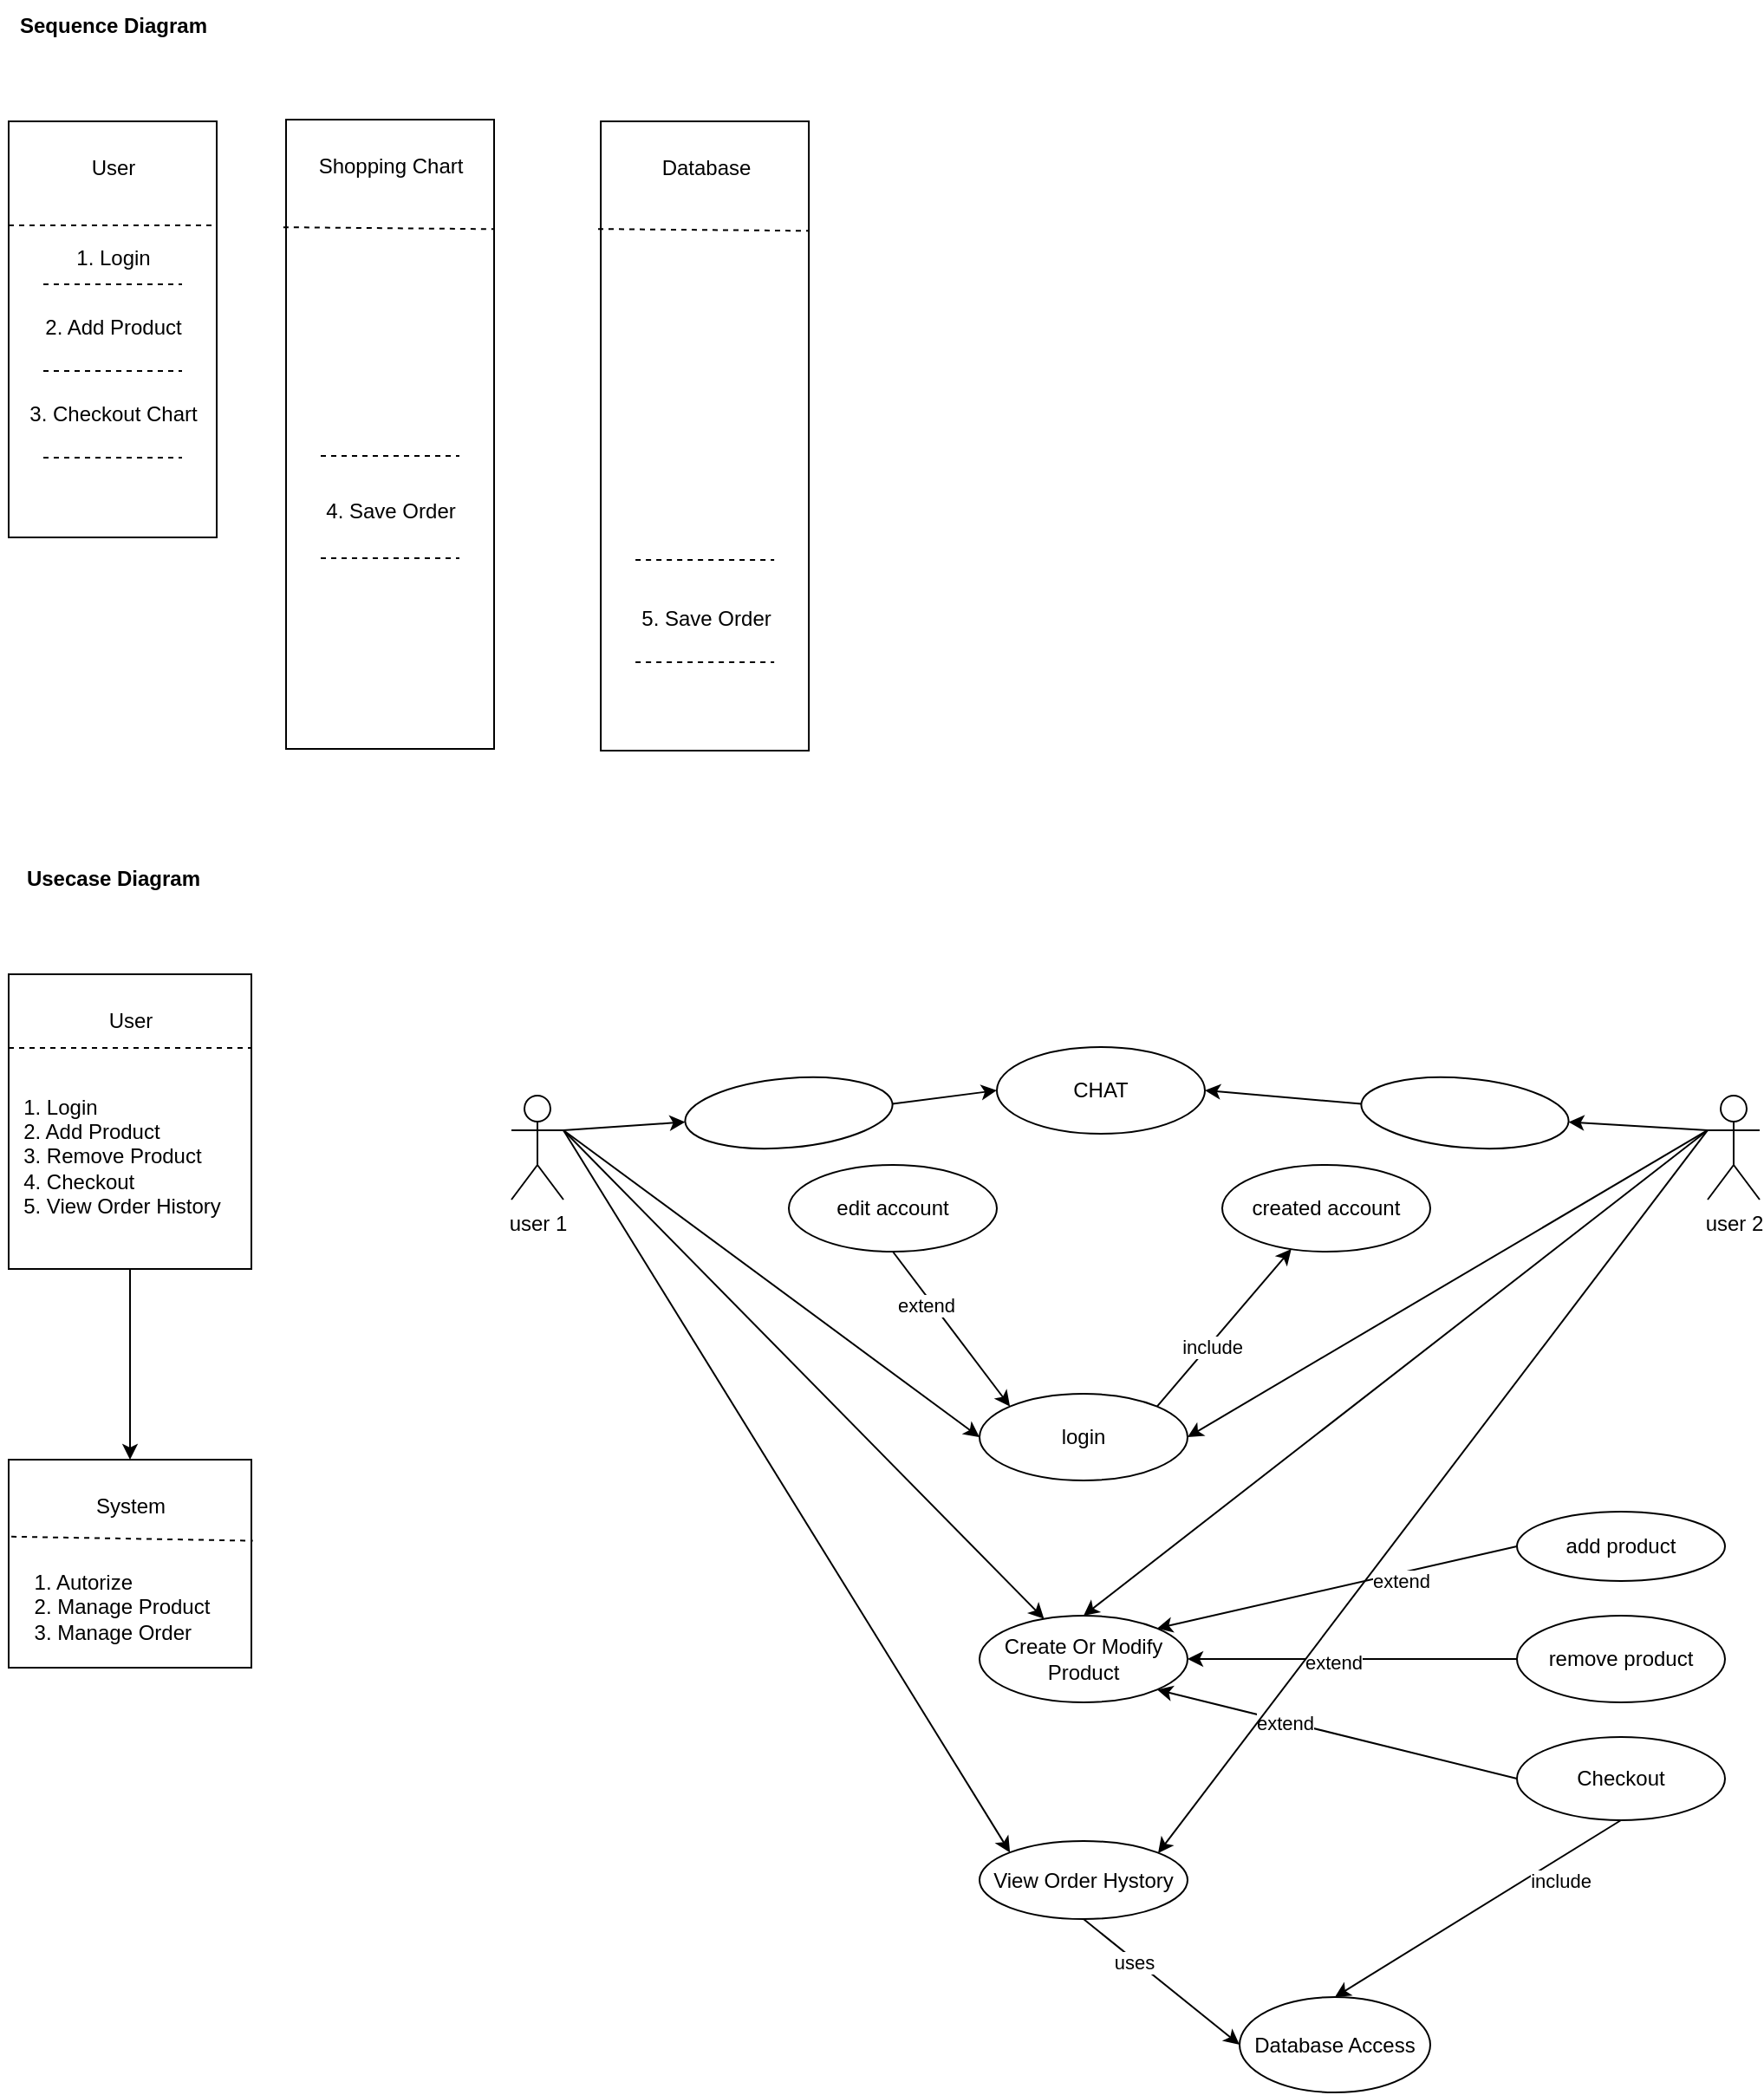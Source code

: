 <mxfile version="21.3.7" type="github" pages="5">
  <diagram name="Page-1" id="drj0vsMXfJXtoi-SD7gC">
    <mxGraphModel dx="1194" dy="693" grid="1" gridSize="10" guides="1" tooltips="1" connect="1" arrows="1" fold="1" page="1" pageScale="1" pageWidth="1100" pageHeight="850" math="0" shadow="0">
      <root>
        <mxCell id="0" />
        <mxCell id="1" parent="0" />
        <mxCell id="tR31IyH4_g7QUJEdN4HO-19" value="" style="rounded=0;whiteSpace=wrap;html=1;" parent="1" vertex="1">
          <mxGeometry x="70" y="138" width="120" height="240" as="geometry" />
        </mxCell>
        <mxCell id="tR31IyH4_g7QUJEdN4HO-20" value="User" style="text;html=1;align=center;verticalAlign=middle;resizable=0;points=[];autosize=1;strokeColor=none;fillColor=none;" parent="1" vertex="1">
          <mxGeometry x="105" y="150" width="50" height="30" as="geometry" />
        </mxCell>
        <mxCell id="tR31IyH4_g7QUJEdN4HO-21" value="1. Login" style="text;html=1;align=center;verticalAlign=middle;resizable=0;points=[];autosize=1;strokeColor=none;fillColor=none;" parent="1" vertex="1">
          <mxGeometry x="95" y="202" width="70" height="30" as="geometry" />
        </mxCell>
        <mxCell id="tR31IyH4_g7QUJEdN4HO-22" value="" style="endArrow=none;dashed=1;html=1;rounded=0;" parent="1" edge="1">
          <mxGeometry width="50" height="50" relative="1" as="geometry">
            <mxPoint x="90" y="232" as="sourcePoint" />
            <mxPoint x="170" y="232" as="targetPoint" />
          </mxGeometry>
        </mxCell>
        <mxCell id="tR31IyH4_g7QUJEdN4HO-23" value="2. Add Product" style="text;html=1;align=center;verticalAlign=middle;resizable=0;points=[];autosize=1;strokeColor=none;fillColor=none;" parent="1" vertex="1">
          <mxGeometry x="80" y="242" width="100" height="30" as="geometry" />
        </mxCell>
        <mxCell id="tR31IyH4_g7QUJEdN4HO-24" value="" style="endArrow=none;dashed=1;html=1;rounded=0;" parent="1" edge="1">
          <mxGeometry width="50" height="50" relative="1" as="geometry">
            <mxPoint x="90" y="282" as="sourcePoint" />
            <mxPoint x="170" y="282" as="targetPoint" />
          </mxGeometry>
        </mxCell>
        <mxCell id="tR31IyH4_g7QUJEdN4HO-25" value="3. Checkout Chart" style="text;html=1;align=center;verticalAlign=middle;resizable=0;points=[];autosize=1;strokeColor=none;fillColor=none;" parent="1" vertex="1">
          <mxGeometry x="70" y="292" width="120" height="30" as="geometry" />
        </mxCell>
        <mxCell id="tR31IyH4_g7QUJEdN4HO-26" value="" style="endArrow=none;dashed=1;html=1;rounded=0;" parent="1" edge="1">
          <mxGeometry width="50" height="50" relative="1" as="geometry">
            <mxPoint x="90" y="332" as="sourcePoint" />
            <mxPoint x="170" y="332" as="targetPoint" />
          </mxGeometry>
        </mxCell>
        <mxCell id="tR31IyH4_g7QUJEdN4HO-27" value="" style="endArrow=none;dashed=1;html=1;rounded=0;exitX=0;exitY=0.25;exitDx=0;exitDy=0;entryX=1;entryY=0.25;entryDx=0;entryDy=0;" parent="1" source="tR31IyH4_g7QUJEdN4HO-19" target="tR31IyH4_g7QUJEdN4HO-19" edge="1">
          <mxGeometry width="50" height="50" relative="1" as="geometry">
            <mxPoint x="400" y="430" as="sourcePoint" />
            <mxPoint x="450" y="380" as="targetPoint" />
          </mxGeometry>
        </mxCell>
        <mxCell id="tR31IyH4_g7QUJEdN4HO-28" value="" style="rounded=0;whiteSpace=wrap;html=1;" parent="1" vertex="1">
          <mxGeometry x="230" y="137" width="120" height="363" as="geometry" />
        </mxCell>
        <mxCell id="tR31IyH4_g7QUJEdN4HO-29" value="Shopping Chart" style="text;html=1;align=center;verticalAlign=middle;resizable=0;points=[];autosize=1;strokeColor=none;fillColor=none;" parent="1" vertex="1">
          <mxGeometry x="235" y="149" width="110" height="30" as="geometry" />
        </mxCell>
        <mxCell id="tR31IyH4_g7QUJEdN4HO-34" value="4. Save Order" style="text;html=1;align=center;verticalAlign=middle;resizable=0;points=[];autosize=1;strokeColor=none;fillColor=none;" parent="1" vertex="1">
          <mxGeometry x="240" y="348" width="100" height="30" as="geometry" />
        </mxCell>
        <mxCell id="tR31IyH4_g7QUJEdN4HO-35" value="" style="endArrow=none;dashed=1;html=1;rounded=0;" parent="1" edge="1">
          <mxGeometry width="50" height="50" relative="1" as="geometry">
            <mxPoint x="250" y="331" as="sourcePoint" />
            <mxPoint x="330" y="331" as="targetPoint" />
          </mxGeometry>
        </mxCell>
        <mxCell id="tR31IyH4_g7QUJEdN4HO-36" value="" style="endArrow=none;dashed=1;html=1;rounded=0;exitX=-0.013;exitY=0.171;exitDx=0;exitDy=0;entryX=1;entryY=0.174;entryDx=0;entryDy=0;exitPerimeter=0;entryPerimeter=0;" parent="1" source="tR31IyH4_g7QUJEdN4HO-28" target="tR31IyH4_g7QUJEdN4HO-28" edge="1">
          <mxGeometry width="50" height="50" relative="1" as="geometry">
            <mxPoint x="560" y="429" as="sourcePoint" />
            <mxPoint x="610" y="379" as="targetPoint" />
          </mxGeometry>
        </mxCell>
        <mxCell id="tR31IyH4_g7QUJEdN4HO-37" value="" style="endArrow=none;dashed=1;html=1;rounded=0;" parent="1" edge="1">
          <mxGeometry width="50" height="50" relative="1" as="geometry">
            <mxPoint x="250" y="390" as="sourcePoint" />
            <mxPoint x="330" y="390" as="targetPoint" />
          </mxGeometry>
        </mxCell>
        <mxCell id="tR31IyH4_g7QUJEdN4HO-38" value="" style="rounded=0;whiteSpace=wrap;html=1;" parent="1" vertex="1">
          <mxGeometry x="411.56" y="138" width="120" height="363" as="geometry" />
        </mxCell>
        <mxCell id="tR31IyH4_g7QUJEdN4HO-39" value="Database" style="text;html=1;align=center;verticalAlign=middle;resizable=0;points=[];autosize=1;strokeColor=none;fillColor=none;" parent="1" vertex="1">
          <mxGeometry x="436.56" y="150" width="70" height="30" as="geometry" />
        </mxCell>
        <mxCell id="tR31IyH4_g7QUJEdN4HO-40" value="5. Save Order" style="text;html=1;align=center;verticalAlign=middle;resizable=0;points=[];autosize=1;strokeColor=none;fillColor=none;" parent="1" vertex="1">
          <mxGeometry x="421.56" y="410" width="100" height="30" as="geometry" />
        </mxCell>
        <mxCell id="tR31IyH4_g7QUJEdN4HO-41" value="" style="endArrow=none;dashed=1;html=1;rounded=0;" parent="1" edge="1">
          <mxGeometry width="50" height="50" relative="1" as="geometry">
            <mxPoint x="431.56" y="450" as="sourcePoint" />
            <mxPoint x="511.56" y="450" as="targetPoint" />
          </mxGeometry>
        </mxCell>
        <mxCell id="tR31IyH4_g7QUJEdN4HO-42" value="" style="endArrow=none;dashed=1;html=1;rounded=0;exitX=-0.013;exitY=0.171;exitDx=0;exitDy=0;entryX=1;entryY=0.174;entryDx=0;entryDy=0;exitPerimeter=0;entryPerimeter=0;" parent="1" source="tR31IyH4_g7QUJEdN4HO-38" target="tR31IyH4_g7QUJEdN4HO-38" edge="1">
          <mxGeometry width="50" height="50" relative="1" as="geometry">
            <mxPoint x="741.56" y="430" as="sourcePoint" />
            <mxPoint x="791.56" y="380" as="targetPoint" />
          </mxGeometry>
        </mxCell>
        <mxCell id="tR31IyH4_g7QUJEdN4HO-43" value="" style="endArrow=none;dashed=1;html=1;rounded=0;" parent="1" edge="1">
          <mxGeometry width="50" height="50" relative="1" as="geometry">
            <mxPoint x="431.56" y="391" as="sourcePoint" />
            <mxPoint x="511.56" y="391" as="targetPoint" />
          </mxGeometry>
        </mxCell>
        <mxCell id="tR31IyH4_g7QUJEdN4HO-44" value="Sequence Diagram" style="text;html=1;align=center;verticalAlign=middle;resizable=0;points=[];autosize=1;strokeColor=none;fillColor=none;fontStyle=1" parent="1" vertex="1">
          <mxGeometry x="65" y="68" width="130" height="30" as="geometry" />
        </mxCell>
        <mxCell id="tR31IyH4_g7QUJEdN4HO-45" value="" style="rounded=0;whiteSpace=wrap;html=1;" parent="1" vertex="1">
          <mxGeometry x="70" y="630" width="140" height="170" as="geometry" />
        </mxCell>
        <mxCell id="tR31IyH4_g7QUJEdN4HO-46" value="User" style="text;html=1;align=center;verticalAlign=middle;resizable=0;points=[];autosize=1;strokeColor=none;fillColor=none;" parent="1" vertex="1">
          <mxGeometry x="115" y="642" width="50" height="30" as="geometry" />
        </mxCell>
        <mxCell id="tR31IyH4_g7QUJEdN4HO-51" value="&lt;div style=&quot;text-align: left;&quot;&gt;&lt;span style=&quot;background-color: initial;&quot;&gt;1. Login&lt;/span&gt;&lt;/div&gt;&lt;div style=&quot;text-align: left;&quot;&gt;&lt;span style=&quot;background-color: initial;&quot;&gt;2. Add Product&lt;/span&gt;&lt;/div&gt;&lt;div style=&quot;text-align: left;&quot;&gt;&lt;span style=&quot;background-color: initial;&quot;&gt;3. Remove Product&lt;/span&gt;&lt;/div&gt;&lt;div style=&quot;text-align: left;&quot;&gt;&lt;span style=&quot;background-color: initial;&quot;&gt;4. Checkout&lt;/span&gt;&lt;/div&gt;&lt;div style=&quot;text-align: left;&quot;&gt;&lt;span style=&quot;background-color: initial;&quot;&gt;5. View Order History&lt;/span&gt;&lt;/div&gt;" style="text;html=1;align=center;verticalAlign=middle;resizable=0;points=[];autosize=1;strokeColor=none;fillColor=none;" parent="1" vertex="1">
          <mxGeometry x="65" y="690" width="140" height="90" as="geometry" />
        </mxCell>
        <mxCell id="tR31IyH4_g7QUJEdN4HO-53" value="" style="endArrow=none;dashed=1;html=1;rounded=0;exitX=0;exitY=0.25;exitDx=0;exitDy=0;entryX=1;entryY=0.25;entryDx=0;entryDy=0;" parent="1" source="tR31IyH4_g7QUJEdN4HO-45" target="tR31IyH4_g7QUJEdN4HO-45" edge="1">
          <mxGeometry width="50" height="50" relative="1" as="geometry">
            <mxPoint x="400" y="922" as="sourcePoint" />
            <mxPoint x="450" y="872" as="targetPoint" />
          </mxGeometry>
        </mxCell>
        <mxCell id="tR31IyH4_g7QUJEdN4HO-66" value="Usecase Diagram" style="text;html=1;align=center;verticalAlign=middle;resizable=0;points=[];autosize=1;strokeColor=none;fillColor=none;fontStyle=1" parent="1" vertex="1">
          <mxGeometry x="70" y="560" width="120" height="30" as="geometry" />
        </mxCell>
        <mxCell id="tR31IyH4_g7QUJEdN4HO-72" value="" style="endArrow=classic;html=1;rounded=0;exitX=0.5;exitY=1;exitDx=0;exitDy=0;entryX=0.5;entryY=0;entryDx=0;entryDy=0;" parent="1" source="tR31IyH4_g7QUJEdN4HO-45" target="tR31IyH4_g7QUJEdN4HO-73" edge="1">
          <mxGeometry width="50" height="50" relative="1" as="geometry">
            <mxPoint x="400" y="480" as="sourcePoint" />
            <mxPoint x="140" y="904" as="targetPoint" />
          </mxGeometry>
        </mxCell>
        <mxCell id="tR31IyH4_g7QUJEdN4HO-73" value="" style="rounded=0;whiteSpace=wrap;html=1;" parent="1" vertex="1">
          <mxGeometry x="70" y="910" width="140" height="120" as="geometry" />
        </mxCell>
        <mxCell id="tR31IyH4_g7QUJEdN4HO-74" value="System" style="text;html=1;align=center;verticalAlign=middle;resizable=0;points=[];autosize=1;strokeColor=none;fillColor=none;" parent="1" vertex="1">
          <mxGeometry x="110" y="922" width="60" height="30" as="geometry" />
        </mxCell>
        <mxCell id="tR31IyH4_g7QUJEdN4HO-75" value="&lt;div style=&quot;text-align: left;&quot;&gt;&lt;span style=&quot;background-color: initial;&quot;&gt;1. Autorize&lt;/span&gt;&lt;/div&gt;&lt;div style=&quot;text-align: left;&quot;&gt;&lt;span style=&quot;background-color: initial;&quot;&gt;2. Manage Product&lt;/span&gt;&lt;/div&gt;&lt;div style=&quot;text-align: left;&quot;&gt;3. Manage Order&lt;/div&gt;" style="text;html=1;align=center;verticalAlign=middle;resizable=0;points=[];autosize=1;strokeColor=none;fillColor=none;" parent="1" vertex="1">
          <mxGeometry x="75" y="965" width="120" height="60" as="geometry" />
        </mxCell>
        <mxCell id="tR31IyH4_g7QUJEdN4HO-76" value="" style="endArrow=none;dashed=1;html=1;rounded=0;exitX=0.011;exitY=0.37;exitDx=0;exitDy=0;entryX=1.006;entryY=0.39;entryDx=0;entryDy=0;exitPerimeter=0;entryPerimeter=0;" parent="1" source="tR31IyH4_g7QUJEdN4HO-73" target="tR31IyH4_g7QUJEdN4HO-73" edge="1">
          <mxGeometry width="50" height="50" relative="1" as="geometry">
            <mxPoint x="400" y="1202" as="sourcePoint" />
            <mxPoint x="450" y="1152" as="targetPoint" />
          </mxGeometry>
        </mxCell>
        <mxCell id="CXKrlZWVGaFfPosZfKp2-1" value="user 1" style="shape=umlActor;verticalLabelPosition=bottom;verticalAlign=top;html=1;outlineConnect=0;" parent="1" vertex="1">
          <mxGeometry x="360" y="700" width="30" height="60" as="geometry" />
        </mxCell>
        <mxCell id="CXKrlZWVGaFfPosZfKp2-14" value="" style="endArrow=classic;html=1;rounded=0;exitX=1;exitY=0.333;exitDx=0;exitDy=0;exitPerimeter=0;entryX=0;entryY=0.5;entryDx=0;entryDy=0;" parent="1" source="CXKrlZWVGaFfPosZfKp2-1" target="CXKrlZWVGaFfPosZfKp2-15" edge="1">
          <mxGeometry width="50" height="50" relative="1" as="geometry">
            <mxPoint x="350" y="820" as="sourcePoint" />
            <mxPoint x="430" y="770" as="targetPoint" />
          </mxGeometry>
        </mxCell>
        <mxCell id="CXKrlZWVGaFfPosZfKp2-16" value="" style="endArrow=classic;html=1;rounded=0;exitX=1;exitY=0;exitDx=0;exitDy=0;" parent="1" source="CXKrlZWVGaFfPosZfKp2-15" target="CXKrlZWVGaFfPosZfKp2-17" edge="1">
          <mxGeometry width="50" height="50" relative="1" as="geometry">
            <mxPoint x="400" y="830" as="sourcePoint" />
            <mxPoint x="550" y="700" as="targetPoint" />
          </mxGeometry>
        </mxCell>
        <mxCell id="CXKrlZWVGaFfPosZfKp2-26" value="include" style="edgeLabel;html=1;align=center;verticalAlign=middle;resizable=0;points=[];" parent="CXKrlZWVGaFfPosZfKp2-16" vertex="1" connectable="0">
          <mxGeometry x="-0.463" y="1" relative="1" as="geometry">
            <mxPoint x="11" y="-10" as="offset" />
          </mxGeometry>
        </mxCell>
        <mxCell id="CXKrlZWVGaFfPosZfKp2-17" value="created account" style="ellipse;whiteSpace=wrap;html=1;" parent="1" vertex="1">
          <mxGeometry x="770" y="740" width="120" height="50" as="geometry" />
        </mxCell>
        <mxCell id="CXKrlZWVGaFfPosZfKp2-18" value="" style="endArrow=classic;html=1;rounded=0;exitX=1;exitY=0.333;exitDx=0;exitDy=0;exitPerimeter=0;" parent="1" source="CXKrlZWVGaFfPosZfKp2-1" target="CXKrlZWVGaFfPosZfKp2-19" edge="1">
          <mxGeometry width="50" height="50" relative="1" as="geometry">
            <mxPoint x="340" y="830" as="sourcePoint" />
            <mxPoint x="440" y="820" as="targetPoint" />
          </mxGeometry>
        </mxCell>
        <mxCell id="CXKrlZWVGaFfPosZfKp2-19" value="Create Or Modify Product" style="ellipse;whiteSpace=wrap;html=1;" parent="1" vertex="1">
          <mxGeometry x="630" y="1000" width="120" height="50" as="geometry" />
        </mxCell>
        <mxCell id="CXKrlZWVGaFfPosZfKp2-20" value="" style="endArrow=classic;html=1;rounded=0;exitX=0;exitY=0.5;exitDx=0;exitDy=0;entryX=1;entryY=0;entryDx=0;entryDy=0;" parent="1" source="CXKrlZWVGaFfPosZfKp2-21" target="CXKrlZWVGaFfPosZfKp2-19" edge="1">
          <mxGeometry width="50" height="50" relative="1" as="geometry">
            <mxPoint x="400" y="830" as="sourcePoint" />
            <mxPoint x="520" y="930" as="targetPoint" />
          </mxGeometry>
        </mxCell>
        <mxCell id="CXKrlZWVGaFfPosZfKp2-22" value="extend" style="edgeLabel;html=1;align=center;verticalAlign=middle;resizable=0;points=[];" parent="CXKrlZWVGaFfPosZfKp2-20" vertex="1" connectable="0">
          <mxGeometry x="-0.382" y="1" relative="1" as="geometry">
            <mxPoint x="-3" y="4" as="offset" />
          </mxGeometry>
        </mxCell>
        <mxCell id="CXKrlZWVGaFfPosZfKp2-21" value="add product" style="ellipse;whiteSpace=wrap;html=1;" parent="1" vertex="1">
          <mxGeometry x="940" y="940" width="120" height="40" as="geometry" />
        </mxCell>
        <mxCell id="CXKrlZWVGaFfPosZfKp2-23" value="" style="endArrow=classic;html=1;rounded=0;entryX=1;entryY=0.5;entryDx=0;entryDy=0;exitX=0;exitY=0.5;exitDx=0;exitDy=0;" parent="1" source="CXKrlZWVGaFfPosZfKp2-24" target="CXKrlZWVGaFfPosZfKp2-19" edge="1">
          <mxGeometry width="50" height="50" relative="1" as="geometry">
            <mxPoint x="610" y="820" as="sourcePoint" />
            <mxPoint x="620" y="825" as="targetPoint" />
          </mxGeometry>
        </mxCell>
        <mxCell id="CXKrlZWVGaFfPosZfKp2-25" value="extend" style="edgeLabel;html=1;align=center;verticalAlign=middle;resizable=0;points=[];" parent="CXKrlZWVGaFfPosZfKp2-23" vertex="1" connectable="0">
          <mxGeometry x="0.227" y="4" relative="1" as="geometry">
            <mxPoint x="10" y="-2" as="offset" />
          </mxGeometry>
        </mxCell>
        <mxCell id="CXKrlZWVGaFfPosZfKp2-24" value="remove product" style="ellipse;whiteSpace=wrap;html=1;" parent="1" vertex="1">
          <mxGeometry x="940" y="1000" width="120" height="50" as="geometry" />
        </mxCell>
        <mxCell id="CXKrlZWVGaFfPosZfKp2-28" value="Checkout" style="ellipse;whiteSpace=wrap;html=1;" parent="1" vertex="1">
          <mxGeometry x="940" y="1070" width="120" height="48" as="geometry" />
        </mxCell>
        <mxCell id="CXKrlZWVGaFfPosZfKp2-30" value="" style="endArrow=classic;html=1;rounded=0;exitX=0;exitY=0.5;exitDx=0;exitDy=0;entryX=1;entryY=1;entryDx=0;entryDy=0;" parent="1" source="CXKrlZWVGaFfPosZfKp2-28" target="CXKrlZWVGaFfPosZfKp2-19" edge="1">
          <mxGeometry width="50" height="50" relative="1" as="geometry">
            <mxPoint x="400" y="830" as="sourcePoint" />
            <mxPoint x="450" y="780" as="targetPoint" />
          </mxGeometry>
        </mxCell>
        <mxCell id="CXKrlZWVGaFfPosZfKp2-31" value="extend" style="edgeLabel;html=1;align=center;verticalAlign=middle;resizable=0;points=[];" parent="CXKrlZWVGaFfPosZfKp2-30" vertex="1" connectable="0">
          <mxGeometry x="0.295" y="1" relative="1" as="geometry">
            <mxPoint as="offset" />
          </mxGeometry>
        </mxCell>
        <mxCell id="CXKrlZWVGaFfPosZfKp2-32" value="Database Access" style="ellipse;whiteSpace=wrap;html=1;" parent="1" vertex="1">
          <mxGeometry x="780" y="1220" width="110" height="55" as="geometry" />
        </mxCell>
        <mxCell id="CXKrlZWVGaFfPosZfKp2-33" value="" style="endArrow=classic;html=1;rounded=0;exitX=0.5;exitY=1;exitDx=0;exitDy=0;entryX=0.5;entryY=0;entryDx=0;entryDy=0;" parent="1" source="CXKrlZWVGaFfPosZfKp2-28" target="CXKrlZWVGaFfPosZfKp2-32" edge="1">
          <mxGeometry width="50" height="50" relative="1" as="geometry">
            <mxPoint x="400" y="830" as="sourcePoint" />
            <mxPoint x="450" y="780" as="targetPoint" />
          </mxGeometry>
        </mxCell>
        <mxCell id="CXKrlZWVGaFfPosZfKp2-34" value="include" style="edgeLabel;html=1;align=center;verticalAlign=middle;resizable=0;points=[];" parent="CXKrlZWVGaFfPosZfKp2-33" vertex="1" connectable="0">
          <mxGeometry x="-0.38" y="-1" relative="1" as="geometry">
            <mxPoint x="16" y="4" as="offset" />
          </mxGeometry>
        </mxCell>
        <mxCell id="CXKrlZWVGaFfPosZfKp2-35" value="" style="endArrow=classic;html=1;rounded=0;exitX=1;exitY=0.333;exitDx=0;exitDy=0;exitPerimeter=0;entryX=0;entryY=0;entryDx=0;entryDy=0;" parent="1" source="CXKrlZWVGaFfPosZfKp2-1" target="CXKrlZWVGaFfPosZfKp2-37" edge="1">
          <mxGeometry width="50" height="50" relative="1" as="geometry">
            <mxPoint x="350" y="850" as="sourcePoint" />
            <mxPoint x="430" y="900" as="targetPoint" />
          </mxGeometry>
        </mxCell>
        <mxCell id="CXKrlZWVGaFfPosZfKp2-37" value="View Order Hystory" style="ellipse;whiteSpace=wrap;html=1;" parent="1" vertex="1">
          <mxGeometry x="630" y="1130" width="120" height="45" as="geometry" />
        </mxCell>
        <mxCell id="CXKrlZWVGaFfPosZfKp2-39" value="" style="endArrow=classic;html=1;rounded=0;exitX=0.5;exitY=1;exitDx=0;exitDy=0;entryX=0;entryY=0.5;entryDx=0;entryDy=0;" parent="1" source="CXKrlZWVGaFfPosZfKp2-37" target="CXKrlZWVGaFfPosZfKp2-32" edge="1">
          <mxGeometry width="50" height="50" relative="1" as="geometry">
            <mxPoint x="400" y="830" as="sourcePoint" />
            <mxPoint x="450" y="780" as="targetPoint" />
          </mxGeometry>
        </mxCell>
        <mxCell id="CXKrlZWVGaFfPosZfKp2-40" value="uses" style="edgeLabel;html=1;align=center;verticalAlign=middle;resizable=0;points=[];" parent="CXKrlZWVGaFfPosZfKp2-39" vertex="1" connectable="0">
          <mxGeometry x="-0.346" y="-1" relative="1" as="geometry">
            <mxPoint as="offset" />
          </mxGeometry>
        </mxCell>
        <mxCell id="aKxEimnnEFkk580y-FPa-1" value="edit&amp;nbsp;account" style="ellipse;whiteSpace=wrap;html=1;" parent="1" vertex="1">
          <mxGeometry x="520" y="740" width="120" height="50" as="geometry" />
        </mxCell>
        <mxCell id="aKxEimnnEFkk580y-FPa-2" value="" style="endArrow=classic;html=1;rounded=0;exitX=0.5;exitY=1;exitDx=0;exitDy=0;entryX=0;entryY=0;entryDx=0;entryDy=0;" parent="1" source="aKxEimnnEFkk580y-FPa-1" target="CXKrlZWVGaFfPosZfKp2-15" edge="1">
          <mxGeometry width="50" height="50" relative="1" as="geometry">
            <mxPoint x="485" y="683" as="sourcePoint" />
            <mxPoint x="680" y="870" as="targetPoint" />
          </mxGeometry>
        </mxCell>
        <mxCell id="aKxEimnnEFkk580y-FPa-3" value="extend" style="edgeLabel;html=1;align=center;verticalAlign=middle;resizable=0;points=[];" parent="aKxEimnnEFkk580y-FPa-2" vertex="1" connectable="0">
          <mxGeometry x="-0.382" y="1" relative="1" as="geometry">
            <mxPoint x="-3" y="4" as="offset" />
          </mxGeometry>
        </mxCell>
        <mxCell id="aKxEimnnEFkk580y-FPa-4" value="user 2" style="shape=umlActor;verticalLabelPosition=bottom;verticalAlign=top;html=1;outlineConnect=0;" parent="1" vertex="1">
          <mxGeometry x="1050" y="700" width="30" height="60" as="geometry" />
        </mxCell>
        <mxCell id="aKxEimnnEFkk580y-FPa-5" value="" style="endArrow=classic;html=1;rounded=0;entryX=1;entryY=0.5;entryDx=0;entryDy=0;exitX=0;exitY=0.333;exitDx=0;exitDy=0;exitPerimeter=0;" parent="1" source="aKxEimnnEFkk580y-FPa-4" target="CXKrlZWVGaFfPosZfKp2-15" edge="1">
          <mxGeometry width="50" height="50" relative="1" as="geometry">
            <mxPoint x="330" y="613" as="sourcePoint" />
            <mxPoint x="390" y="570" as="targetPoint" />
          </mxGeometry>
        </mxCell>
        <mxCell id="aKxEimnnEFkk580y-FPa-6" value="" style="endArrow=classic;html=1;rounded=0;entryX=0.5;entryY=0;entryDx=0;entryDy=0;exitX=0;exitY=0.333;exitDx=0;exitDy=0;exitPerimeter=0;" parent="1" source="aKxEimnnEFkk580y-FPa-4" target="CXKrlZWVGaFfPosZfKp2-19" edge="1">
          <mxGeometry width="50" height="50" relative="1" as="geometry">
            <mxPoint x="330" y="613" as="sourcePoint" />
            <mxPoint x="390" y="570" as="targetPoint" />
          </mxGeometry>
        </mxCell>
        <mxCell id="aKxEimnnEFkk580y-FPa-7" value="" style="endArrow=classic;html=1;rounded=0;exitX=0;exitY=0.333;exitDx=0;exitDy=0;exitPerimeter=0;" parent="1" source="aKxEimnnEFkk580y-FPa-4" edge="1">
          <mxGeometry width="50" height="50" relative="1" as="geometry">
            <mxPoint x="330" y="610" as="sourcePoint" />
            <mxPoint x="733" y="1137" as="targetPoint" />
          </mxGeometry>
        </mxCell>
        <mxCell id="CXKrlZWVGaFfPosZfKp2-15" value="login" style="ellipse;whiteSpace=wrap;html=1;" parent="1" vertex="1">
          <mxGeometry x="630" y="872" width="120" height="50" as="geometry" />
        </mxCell>
        <mxCell id="aKxEimnnEFkk580y-FPa-8" value="CHAT" style="ellipse;whiteSpace=wrap;html=1;" parent="1" vertex="1">
          <mxGeometry x="640" y="672" width="120" height="50" as="geometry" />
        </mxCell>
        <mxCell id="aKxEimnnEFkk580y-FPa-9" value="" style="endArrow=classic;html=1;rounded=0;entryX=1;entryY=0.5;entryDx=0;entryDy=0;exitX=0;exitY=0.5;exitDx=0;exitDy=0;" parent="1" source="mwMsFfrHV7pzvvRS80Pp-3" target="aKxEimnnEFkk580y-FPa-8" edge="1">
          <mxGeometry width="50" height="50" relative="1" as="geometry">
            <mxPoint x="330" y="610" as="sourcePoint" />
            <mxPoint x="450" y="800" as="targetPoint" />
          </mxGeometry>
        </mxCell>
        <mxCell id="aKxEimnnEFkk580y-FPa-10" value="" style="endArrow=classic;html=1;rounded=0;entryX=0;entryY=0.5;entryDx=0;entryDy=0;exitX=1;exitY=0.5;exitDx=0;exitDy=0;" parent="1" source="mwMsFfrHV7pzvvRS80Pp-1" target="aKxEimnnEFkk580y-FPa-8" edge="1">
          <mxGeometry width="50" height="50" relative="1" as="geometry">
            <mxPoint x="340" y="820" as="sourcePoint" />
            <mxPoint x="260" y="710" as="targetPoint" />
          </mxGeometry>
        </mxCell>
        <mxCell id="mwMsFfrHV7pzvvRS80Pp-2" value="" style="endArrow=classic;html=1;rounded=0;entryX=0;entryY=0.5;entryDx=0;entryDy=0;exitX=1;exitY=0.333;exitDx=0;exitDy=0;exitPerimeter=0;" parent="1" source="CXKrlZWVGaFfPosZfKp2-1" target="mwMsFfrHV7pzvvRS80Pp-1" edge="1">
          <mxGeometry width="50" height="50" relative="1" as="geometry">
            <mxPoint x="390" y="720" as="sourcePoint" />
            <mxPoint x="640" y="697" as="targetPoint" />
          </mxGeometry>
        </mxCell>
        <mxCell id="mwMsFfrHV7pzvvRS80Pp-1" value="" style="ellipse;whiteSpace=wrap;html=1;rotation=-5;" parent="1" vertex="1">
          <mxGeometry x="460" y="690" width="120" height="40" as="geometry" />
        </mxCell>
        <mxCell id="mwMsFfrHV7pzvvRS80Pp-4" value="" style="endArrow=classic;html=1;rounded=0;entryX=1;entryY=0.5;entryDx=0;entryDy=0;exitX=0;exitY=0.333;exitDx=0;exitDy=0;exitPerimeter=0;" parent="1" source="aKxEimnnEFkk580y-FPa-4" target="mwMsFfrHV7pzvvRS80Pp-3" edge="1">
          <mxGeometry width="50" height="50" relative="1" as="geometry">
            <mxPoint x="1050" y="720" as="sourcePoint" />
            <mxPoint x="760" y="697" as="targetPoint" />
          </mxGeometry>
        </mxCell>
        <mxCell id="mwMsFfrHV7pzvvRS80Pp-3" value="" style="ellipse;whiteSpace=wrap;html=1;rotation=5;" parent="1" vertex="1">
          <mxGeometry x="850" y="690" width="120" height="40" as="geometry" />
        </mxCell>
      </root>
    </mxGraphModel>
  </diagram>
  <diagram id="dyR4JuchD0VjU9RUR_os" name="Page-2">
    <mxGraphModel dx="1257" dy="729" grid="1" gridSize="10" guides="1" tooltips="1" connect="1" arrows="1" fold="1" page="1" pageScale="1" pageWidth="850" pageHeight="1100" math="0" shadow="0">
      <root>
        <mxCell id="0" />
        <mxCell id="1" parent="0" />
        <mxCell id="Fs9EyvVxQnGOjnAvw9W3-1" value="user 1" style="shape=umlActor;verticalLabelPosition=bottom;verticalAlign=top;html=1;outlineConnect=0;" parent="1" vertex="1">
          <mxGeometry x="120" y="358" width="30" height="60" as="geometry" />
        </mxCell>
        <mxCell id="Fs9EyvVxQnGOjnAvw9W3-2" value="" style="endArrow=classic;html=1;rounded=0;exitX=1;exitY=0.333;exitDx=0;exitDy=0;exitPerimeter=0;entryX=0;entryY=0.5;entryDx=0;entryDy=0;" parent="1" source="Fs9EyvVxQnGOjnAvw9W3-1" target="Fs9EyvVxQnGOjnAvw9W3-31" edge="1">
          <mxGeometry width="50" height="50" relative="1" as="geometry">
            <mxPoint x="110" y="478" as="sourcePoint" />
            <mxPoint x="190" y="428" as="targetPoint" />
          </mxGeometry>
        </mxCell>
        <mxCell id="Fs9EyvVxQnGOjnAvw9W3-3" value="" style="endArrow=classic;html=1;rounded=0;exitX=1;exitY=0;exitDx=0;exitDy=0;" parent="1" source="Fs9EyvVxQnGOjnAvw9W3-31" target="Fs9EyvVxQnGOjnAvw9W3-5" edge="1">
          <mxGeometry width="50" height="50" relative="1" as="geometry">
            <mxPoint x="160" y="488" as="sourcePoint" />
            <mxPoint x="310" y="358" as="targetPoint" />
          </mxGeometry>
        </mxCell>
        <mxCell id="Fs9EyvVxQnGOjnAvw9W3-4" value="include" style="edgeLabel;html=1;align=center;verticalAlign=middle;resizable=0;points=[];" parent="Fs9EyvVxQnGOjnAvw9W3-3" vertex="1" connectable="0">
          <mxGeometry x="-0.463" y="1" relative="1" as="geometry">
            <mxPoint x="11" y="-10" as="offset" />
          </mxGeometry>
        </mxCell>
        <mxCell id="Fs9EyvVxQnGOjnAvw9W3-5" value="created account" style="ellipse;whiteSpace=wrap;html=1;" parent="1" vertex="1">
          <mxGeometry x="530" y="398" width="120" height="50" as="geometry" />
        </mxCell>
        <mxCell id="Fs9EyvVxQnGOjnAvw9W3-6" value="" style="endArrow=classic;html=1;rounded=0;exitX=1;exitY=0.333;exitDx=0;exitDy=0;exitPerimeter=0;" parent="1" source="Fs9EyvVxQnGOjnAvw9W3-1" target="Fs9EyvVxQnGOjnAvw9W3-7" edge="1">
          <mxGeometry width="50" height="50" relative="1" as="geometry">
            <mxPoint x="100" y="488" as="sourcePoint" />
            <mxPoint x="200" y="478" as="targetPoint" />
          </mxGeometry>
        </mxCell>
        <mxCell id="Fs9EyvVxQnGOjnAvw9W3-7" value="Create Or Modify Product" style="ellipse;whiteSpace=wrap;html=1;" parent="1" vertex="1">
          <mxGeometry x="390" y="658" width="120" height="50" as="geometry" />
        </mxCell>
        <mxCell id="Fs9EyvVxQnGOjnAvw9W3-8" value="" style="endArrow=classic;html=1;rounded=0;exitX=0;exitY=0.5;exitDx=0;exitDy=0;entryX=1;entryY=0.5;entryDx=0;entryDy=0;" parent="1" source="Fs9EyvVxQnGOjnAvw9W3-10" target="Fs9EyvVxQnGOjnAvw9W3-7" edge="1">
          <mxGeometry width="50" height="50" relative="1" as="geometry">
            <mxPoint x="160" y="488" as="sourcePoint" />
            <mxPoint x="280" y="588" as="targetPoint" />
          </mxGeometry>
        </mxCell>
        <mxCell id="Fs9EyvVxQnGOjnAvw9W3-9" value="extend" style="edgeLabel;html=1;align=center;verticalAlign=middle;resizable=0;points=[];" parent="Fs9EyvVxQnGOjnAvw9W3-8" vertex="1" connectable="0">
          <mxGeometry x="-0.382" y="1" relative="1" as="geometry">
            <mxPoint x="-3" y="4" as="offset" />
          </mxGeometry>
        </mxCell>
        <mxCell id="Fs9EyvVxQnGOjnAvw9W3-10" value="add product" style="ellipse;whiteSpace=wrap;html=1;" parent="1" vertex="1">
          <mxGeometry x="700" y="598" width="120" height="40" as="geometry" />
        </mxCell>
        <mxCell id="Fs9EyvVxQnGOjnAvw9W3-11" value="" style="endArrow=classic;html=1;rounded=0;entryX=1;entryY=0.5;entryDx=0;entryDy=0;exitX=0;exitY=0.5;exitDx=0;exitDy=0;" parent="1" source="Fs9EyvVxQnGOjnAvw9W3-13" target="Fs9EyvVxQnGOjnAvw9W3-7" edge="1">
          <mxGeometry width="50" height="50" relative="1" as="geometry">
            <mxPoint x="370" y="478" as="sourcePoint" />
            <mxPoint x="380" y="483" as="targetPoint" />
          </mxGeometry>
        </mxCell>
        <mxCell id="Fs9EyvVxQnGOjnAvw9W3-12" value="extend" style="edgeLabel;html=1;align=center;verticalAlign=middle;resizable=0;points=[];" parent="Fs9EyvVxQnGOjnAvw9W3-11" vertex="1" connectable="0">
          <mxGeometry x="0.227" y="4" relative="1" as="geometry">
            <mxPoint x="57" y="-4" as="offset" />
          </mxGeometry>
        </mxCell>
        <mxCell id="Fs9EyvVxQnGOjnAvw9W3-13" value="remove product" style="ellipse;whiteSpace=wrap;html=1;" parent="1" vertex="1">
          <mxGeometry x="700" y="658" width="120" height="50" as="geometry" />
        </mxCell>
        <mxCell id="Fs9EyvVxQnGOjnAvw9W3-14" value="Request trade" style="ellipse;whiteSpace=wrap;html=1;" parent="1" vertex="1">
          <mxGeometry x="700" y="728" width="120" height="48" as="geometry" />
        </mxCell>
        <mxCell id="Fs9EyvVxQnGOjnAvw9W3-15" value="" style="endArrow=classic;html=1;rounded=0;exitX=0;exitY=0.5;exitDx=0;exitDy=0;entryX=1;entryY=0.5;entryDx=0;entryDy=0;" parent="1" source="Fs9EyvVxQnGOjnAvw9W3-14" target="Fs9EyvVxQnGOjnAvw9W3-7" edge="1">
          <mxGeometry width="50" height="50" relative="1" as="geometry">
            <mxPoint x="160" y="488" as="sourcePoint" />
            <mxPoint x="500" y="710" as="targetPoint" />
          </mxGeometry>
        </mxCell>
        <mxCell id="Fs9EyvVxQnGOjnAvw9W3-16" value="extend" style="edgeLabel;html=1;align=center;verticalAlign=middle;resizable=0;points=[];" parent="Fs9EyvVxQnGOjnAvw9W3-15" vertex="1" connectable="0">
          <mxGeometry x="0.295" y="1" relative="1" as="geometry">
            <mxPoint x="63" y="20" as="offset" />
          </mxGeometry>
        </mxCell>
        <mxCell id="Fs9EyvVxQnGOjnAvw9W3-17" value="Database Access" style="ellipse;whiteSpace=wrap;html=1;" parent="1" vertex="1">
          <mxGeometry x="540" y="878" width="110" height="55" as="geometry" />
        </mxCell>
        <mxCell id="Fs9EyvVxQnGOjnAvw9W3-18" value="" style="endArrow=classic;html=1;rounded=0;exitX=0.5;exitY=1;exitDx=0;exitDy=0;entryX=1;entryY=0.5;entryDx=0;entryDy=0;" parent="1" source="Fs9EyvVxQnGOjnAvw9W3-14" target="Fs9EyvVxQnGOjnAvw9W3-17" edge="1">
          <mxGeometry width="50" height="50" relative="1" as="geometry">
            <mxPoint x="160" y="488" as="sourcePoint" />
            <mxPoint x="210" y="438" as="targetPoint" />
          </mxGeometry>
        </mxCell>
        <mxCell id="Fs9EyvVxQnGOjnAvw9W3-19" value="include" style="edgeLabel;html=1;align=center;verticalAlign=middle;resizable=0;points=[];" parent="Fs9EyvVxQnGOjnAvw9W3-18" vertex="1" connectable="0">
          <mxGeometry x="-0.38" y="-1" relative="1" as="geometry">
            <mxPoint x="2" y="4" as="offset" />
          </mxGeometry>
        </mxCell>
        <mxCell id="Fs9EyvVxQnGOjnAvw9W3-20" value="" style="endArrow=classic;html=1;rounded=0;exitX=1;exitY=0.333;exitDx=0;exitDy=0;exitPerimeter=0;entryX=0.5;entryY=0;entryDx=0;entryDy=0;" parent="1" source="Fs9EyvVxQnGOjnAvw9W3-1" target="Fs9EyvVxQnGOjnAvw9W3-21" edge="1">
          <mxGeometry width="50" height="50" relative="1" as="geometry">
            <mxPoint x="110" y="508" as="sourcePoint" />
            <mxPoint x="190" y="558" as="targetPoint" />
          </mxGeometry>
        </mxCell>
        <mxCell id="Fs9EyvVxQnGOjnAvw9W3-21" value="View Order Hystory" style="ellipse;whiteSpace=wrap;html=1;" parent="1" vertex="1">
          <mxGeometry x="390" y="788" width="120" height="45" as="geometry" />
        </mxCell>
        <mxCell id="Fs9EyvVxQnGOjnAvw9W3-22" value="" style="endArrow=classic;html=1;rounded=0;exitX=0.5;exitY=1;exitDx=0;exitDy=0;entryX=0;entryY=0.5;entryDx=0;entryDy=0;" parent="1" source="Fs9EyvVxQnGOjnAvw9W3-21" target="Fs9EyvVxQnGOjnAvw9W3-17" edge="1">
          <mxGeometry width="50" height="50" relative="1" as="geometry">
            <mxPoint x="160" y="488" as="sourcePoint" />
            <mxPoint x="210" y="438" as="targetPoint" />
          </mxGeometry>
        </mxCell>
        <mxCell id="Fs9EyvVxQnGOjnAvw9W3-23" value="uses" style="edgeLabel;html=1;align=center;verticalAlign=middle;resizable=0;points=[];" parent="Fs9EyvVxQnGOjnAvw9W3-22" vertex="1" connectable="0">
          <mxGeometry x="-0.346" y="-1" relative="1" as="geometry">
            <mxPoint as="offset" />
          </mxGeometry>
        </mxCell>
        <mxCell id="Fs9EyvVxQnGOjnAvw9W3-24" value="edit&amp;nbsp;account" style="ellipse;whiteSpace=wrap;html=1;" parent="1" vertex="1">
          <mxGeometry x="390" y="398" width="120" height="50" as="geometry" />
        </mxCell>
        <mxCell id="Fs9EyvVxQnGOjnAvw9W3-25" value="" style="endArrow=classic;html=1;rounded=0;exitX=0.5;exitY=1;exitDx=0;exitDy=0;entryX=0.5;entryY=0;entryDx=0;entryDy=0;" parent="1" source="Fs9EyvVxQnGOjnAvw9W3-24" target="Fs9EyvVxQnGOjnAvw9W3-31" edge="1">
          <mxGeometry width="50" height="50" relative="1" as="geometry">
            <mxPoint x="245" y="341" as="sourcePoint" />
            <mxPoint x="440" y="528" as="targetPoint" />
          </mxGeometry>
        </mxCell>
        <mxCell id="Fs9EyvVxQnGOjnAvw9W3-26" value="extend" style="edgeLabel;html=1;align=center;verticalAlign=middle;resizable=0;points=[];" parent="Fs9EyvVxQnGOjnAvw9W3-25" vertex="1" connectable="0">
          <mxGeometry x="-0.382" y="1" relative="1" as="geometry">
            <mxPoint x="-3" y="4" as="offset" />
          </mxGeometry>
        </mxCell>
        <mxCell id="Fs9EyvVxQnGOjnAvw9W3-31" value="login" style="ellipse;whiteSpace=wrap;html=1;" parent="1" vertex="1">
          <mxGeometry x="390" y="530" width="120" height="50" as="geometry" />
        </mxCell>
        <mxCell id="Fs9EyvVxQnGOjnAvw9W3-32" value="CHAT" style="ellipse;whiteSpace=wrap;html=1;" parent="1" vertex="1">
          <mxGeometry x="710" y="305" width="120" height="50" as="geometry" />
        </mxCell>
        <mxCell id="Fs9EyvVxQnGOjnAvw9W3-34" value="" style="endArrow=classic;html=1;rounded=0;entryX=0;entryY=0.5;entryDx=0;entryDy=0;exitX=1;exitY=0.5;exitDx=0;exitDy=0;" parent="1" source="Fs9EyvVxQnGOjnAvw9W3-36" target="Fs9EyvVxQnGOjnAvw9W3-32" edge="1">
          <mxGeometry width="50" height="50" relative="1" as="geometry">
            <mxPoint x="100" y="478" as="sourcePoint" />
            <mxPoint x="20" y="368" as="targetPoint" />
          </mxGeometry>
        </mxCell>
        <mxCell id="Fs9EyvVxQnGOjnAvw9W3-39" value="include" style="edgeLabel;html=1;align=center;verticalAlign=middle;resizable=0;points=[];" parent="Fs9EyvVxQnGOjnAvw9W3-34" vertex="1" connectable="0">
          <mxGeometry x="-0.36" relative="1" as="geometry">
            <mxPoint x="29" y="-2" as="offset" />
          </mxGeometry>
        </mxCell>
        <mxCell id="Fs9EyvVxQnGOjnAvw9W3-35" value="" style="endArrow=classic;html=1;rounded=0;entryX=0;entryY=0.5;entryDx=0;entryDy=0;exitX=1;exitY=0.333;exitDx=0;exitDy=0;exitPerimeter=0;" parent="1" source="Fs9EyvVxQnGOjnAvw9W3-1" target="KNxxipPi1Cd9Y167-o17-1" edge="1">
          <mxGeometry width="50" height="50" relative="1" as="geometry">
            <mxPoint x="150" y="378" as="sourcePoint" />
            <mxPoint x="400" y="355" as="targetPoint" />
            <Array as="points" />
          </mxGeometry>
        </mxCell>
        <mxCell id="Fs9EyvVxQnGOjnAvw9W3-36" value="approval" style="ellipse;whiteSpace=wrap;html=1;rotation=0;" parent="1" vertex="1">
          <mxGeometry x="460" y="310" width="120" height="40" as="geometry" />
        </mxCell>
        <mxCell id="yKk8sfUy0XnbiH1LnSla-1" value="Reject" style="ellipse;whiteSpace=wrap;html=1;" parent="1" vertex="1">
          <mxGeometry x="460" y="210" width="120" height="40" as="geometry" />
        </mxCell>
        <mxCell id="yKk8sfUy0XnbiH1LnSla-2" value="" style="endArrow=classic;html=1;rounded=0;exitX=0.5;exitY=1;exitDx=0;exitDy=0;" parent="1" source="yKk8sfUy0XnbiH1LnSla-1" edge="1">
          <mxGeometry width="50" height="50" relative="1" as="geometry">
            <mxPoint x="400" y="530" as="sourcePoint" />
            <mxPoint x="330" y="330" as="targetPoint" />
          </mxGeometry>
        </mxCell>
        <mxCell id="yKk8sfUy0XnbiH1LnSla-3" value="extend" style="edgeLabel;html=1;align=center;verticalAlign=middle;resizable=0;points=[];" parent="yKk8sfUy0XnbiH1LnSla-2" vertex="1" connectable="0">
          <mxGeometry x="-0.223" y="2" relative="1" as="geometry">
            <mxPoint as="offset" />
          </mxGeometry>
        </mxCell>
        <mxCell id="KNxxipPi1Cd9Y167-o17-1" value="request" style="ellipse;whiteSpace=wrap;html=1;rotation=0;" parent="1" vertex="1">
          <mxGeometry x="210" y="310" width="120" height="40" as="geometry" />
        </mxCell>
        <mxCell id="KNxxipPi1Cd9Y167-o17-2" value="extend" style="endArrow=classic;html=1;rounded=0;exitX=0;exitY=0.5;exitDx=0;exitDy=0;entryX=1;entryY=0.5;entryDx=0;entryDy=0;" parent="1" source="Fs9EyvVxQnGOjnAvw9W3-36" target="KNxxipPi1Cd9Y167-o17-1" edge="1">
          <mxGeometry width="50" height="50" relative="1" as="geometry">
            <mxPoint x="400" y="490" as="sourcePoint" />
            <mxPoint x="450" y="440" as="targetPoint" />
          </mxGeometry>
        </mxCell>
      </root>
    </mxGraphModel>
  </diagram>
  <diagram id="nauHnceUcoN95ekU1wTT" name="Page-3">
    <mxGraphModel dx="1194" dy="693" grid="1" gridSize="10" guides="1" tooltips="1" connect="1" arrows="1" fold="1" page="1" pageScale="1" pageWidth="1169" pageHeight="827" math="0" shadow="0">
      <root>
        <mxCell id="0" />
        <mxCell id="1" parent="0" />
        <mxCell id="FXezABofv0tLvVNEt8bv-1" value="user 1" style="shape=umlActor;verticalLabelPosition=bottom;verticalAlign=top;html=1;outlineConnect=0;" vertex="1" parent="1">
          <mxGeometry x="60" y="228" width="30" height="60" as="geometry" />
        </mxCell>
        <mxCell id="FXezABofv0tLvVNEt8bv-2" value="" style="endArrow=classic;html=1;rounded=0;exitX=1;exitY=0.333;exitDx=0;exitDy=0;exitPerimeter=0;entryX=0;entryY=0.5;entryDx=0;entryDy=0;" edge="1" parent="1" source="FXezABofv0tLvVNEt8bv-1" target="FXezABofv0tLvVNEt8bv-27">
          <mxGeometry width="50" height="50" relative="1" as="geometry">
            <mxPoint x="50" y="348" as="sourcePoint" />
            <mxPoint x="130" y="298" as="targetPoint" />
          </mxGeometry>
        </mxCell>
        <mxCell id="FXezABofv0tLvVNEt8bv-3" value="" style="endArrow=classic;html=1;rounded=0;exitX=1;exitY=1;exitDx=0;exitDy=0;" edge="1" parent="1" source="FXezABofv0tLvVNEt8bv-27" target="FXezABofv0tLvVNEt8bv-5">
          <mxGeometry width="50" height="50" relative="1" as="geometry">
            <mxPoint x="100" y="358" as="sourcePoint" />
            <mxPoint x="250" y="228" as="targetPoint" />
          </mxGeometry>
        </mxCell>
        <mxCell id="FXezABofv0tLvVNEt8bv-4" value="include" style="edgeLabel;html=1;align=center;verticalAlign=middle;resizable=0;points=[];" vertex="1" connectable="0" parent="FXezABofv0tLvVNEt8bv-3">
          <mxGeometry x="-0.463" y="1" relative="1" as="geometry">
            <mxPoint x="11" y="-10" as="offset" />
          </mxGeometry>
        </mxCell>
        <mxCell id="FXezABofv0tLvVNEt8bv-5" value="created account" style="ellipse;whiteSpace=wrap;html=1;" vertex="1" parent="1">
          <mxGeometry x="630" y="170" width="120" height="50" as="geometry" />
        </mxCell>
        <mxCell id="FXezABofv0tLvVNEt8bv-6" value="" style="endArrow=classic;html=1;rounded=0;exitX=1;exitY=0.333;exitDx=0;exitDy=0;exitPerimeter=0;" edge="1" parent="1" source="FXezABofv0tLvVNEt8bv-1" target="FXezABofv0tLvVNEt8bv-7">
          <mxGeometry width="50" height="50" relative="1" as="geometry">
            <mxPoint x="40" y="358" as="sourcePoint" />
            <mxPoint x="140" y="348" as="targetPoint" />
          </mxGeometry>
        </mxCell>
        <mxCell id="FXezABofv0tLvVNEt8bv-7" value="Create Or Modify Product" style="ellipse;whiteSpace=wrap;html=1;" vertex="1" parent="1">
          <mxGeometry x="330" y="528" width="120" height="50" as="geometry" />
        </mxCell>
        <mxCell id="FXezABofv0tLvVNEt8bv-8" value="" style="endArrow=classic;html=1;rounded=0;exitX=0;exitY=0.5;exitDx=0;exitDy=0;entryX=1;entryY=0.5;entryDx=0;entryDy=0;" edge="1" parent="1" source="FXezABofv0tLvVNEt8bv-10" target="FXezABofv0tLvVNEt8bv-7">
          <mxGeometry width="50" height="50" relative="1" as="geometry">
            <mxPoint x="100" y="358" as="sourcePoint" />
            <mxPoint x="220" y="458" as="targetPoint" />
          </mxGeometry>
        </mxCell>
        <mxCell id="FXezABofv0tLvVNEt8bv-9" value="extend" style="edgeLabel;html=1;align=center;verticalAlign=middle;resizable=0;points=[];" vertex="1" connectable="0" parent="FXezABofv0tLvVNEt8bv-8">
          <mxGeometry x="-0.382" y="1" relative="1" as="geometry">
            <mxPoint x="-3" y="4" as="offset" />
          </mxGeometry>
        </mxCell>
        <mxCell id="FXezABofv0tLvVNEt8bv-10" value="add product" style="ellipse;whiteSpace=wrap;html=1;" vertex="1" parent="1">
          <mxGeometry x="630" y="468" width="120" height="40" as="geometry" />
        </mxCell>
        <mxCell id="FXezABofv0tLvVNEt8bv-11" value="" style="endArrow=classic;html=1;rounded=0;entryX=1;entryY=0.5;entryDx=0;entryDy=0;exitX=0;exitY=0.5;exitDx=0;exitDy=0;" edge="1" parent="1" source="FXezABofv0tLvVNEt8bv-13" target="FXezABofv0tLvVNEt8bv-7">
          <mxGeometry width="50" height="50" relative="1" as="geometry">
            <mxPoint x="310" y="348" as="sourcePoint" />
            <mxPoint x="320" y="353" as="targetPoint" />
          </mxGeometry>
        </mxCell>
        <mxCell id="FXezABofv0tLvVNEt8bv-12" value="extend" style="edgeLabel;html=1;align=center;verticalAlign=middle;resizable=0;points=[];" vertex="1" connectable="0" parent="FXezABofv0tLvVNEt8bv-11">
          <mxGeometry x="0.227" y="4" relative="1" as="geometry">
            <mxPoint x="57" y="-4" as="offset" />
          </mxGeometry>
        </mxCell>
        <mxCell id="FXezABofv0tLvVNEt8bv-13" value="remove product" style="ellipse;whiteSpace=wrap;html=1;" vertex="1" parent="1">
          <mxGeometry x="630" y="520" width="120" height="40" as="geometry" />
        </mxCell>
        <mxCell id="FXezABofv0tLvVNEt8bv-14" value="Request trade" style="ellipse;whiteSpace=wrap;html=1;" vertex="1" parent="1">
          <mxGeometry x="630" y="570" width="120" height="40" as="geometry" />
        </mxCell>
        <mxCell id="FXezABofv0tLvVNEt8bv-15" value="" style="endArrow=classic;html=1;rounded=0;exitX=0;exitY=0.5;exitDx=0;exitDy=0;entryX=1;entryY=0.5;entryDx=0;entryDy=0;" edge="1" parent="1" source="FXezABofv0tLvVNEt8bv-14" target="FXezABofv0tLvVNEt8bv-7">
          <mxGeometry width="50" height="50" relative="1" as="geometry">
            <mxPoint x="100" y="358" as="sourcePoint" />
            <mxPoint x="440" y="580" as="targetPoint" />
          </mxGeometry>
        </mxCell>
        <mxCell id="FXezABofv0tLvVNEt8bv-16" value="extend" style="edgeLabel;html=1;align=center;verticalAlign=middle;resizable=0;points=[];" vertex="1" connectable="0" parent="FXezABofv0tLvVNEt8bv-15">
          <mxGeometry x="0.295" y="1" relative="1" as="geometry">
            <mxPoint x="63" y="20" as="offset" />
          </mxGeometry>
        </mxCell>
        <mxCell id="FXezABofv0tLvVNEt8bv-17" value="Database Access" style="ellipse;whiteSpace=wrap;html=1;" vertex="1" parent="1">
          <mxGeometry x="480" y="748" width="110" height="55" as="geometry" />
        </mxCell>
        <mxCell id="FXezABofv0tLvVNEt8bv-18" value="" style="endArrow=classic;html=1;rounded=0;exitX=0.5;exitY=1;exitDx=0;exitDy=0;entryX=1;entryY=0.5;entryDx=0;entryDy=0;" edge="1" parent="1" source="FXezABofv0tLvVNEt8bv-14" target="FXezABofv0tLvVNEt8bv-17">
          <mxGeometry width="50" height="50" relative="1" as="geometry">
            <mxPoint x="100" y="358" as="sourcePoint" />
            <mxPoint x="150" y="308" as="targetPoint" />
          </mxGeometry>
        </mxCell>
        <mxCell id="FXezABofv0tLvVNEt8bv-19" value="include" style="edgeLabel;html=1;align=center;verticalAlign=middle;resizable=0;points=[];" vertex="1" connectable="0" parent="FXezABofv0tLvVNEt8bv-18">
          <mxGeometry x="-0.38" y="-1" relative="1" as="geometry">
            <mxPoint x="2" y="4" as="offset" />
          </mxGeometry>
        </mxCell>
        <mxCell id="FXezABofv0tLvVNEt8bv-20" value="" style="endArrow=classic;html=1;rounded=0;exitX=1;exitY=0.333;exitDx=0;exitDy=0;exitPerimeter=0;entryX=0.5;entryY=0;entryDx=0;entryDy=0;" edge="1" parent="1" source="FXezABofv0tLvVNEt8bv-1" target="FXezABofv0tLvVNEt8bv-21">
          <mxGeometry width="50" height="50" relative="1" as="geometry">
            <mxPoint x="50" y="378" as="sourcePoint" />
            <mxPoint x="130" y="428" as="targetPoint" />
          </mxGeometry>
        </mxCell>
        <mxCell id="FXezABofv0tLvVNEt8bv-21" value="View Order Hystory" style="ellipse;whiteSpace=wrap;html=1;" vertex="1" parent="1">
          <mxGeometry x="330" y="658" width="120" height="45" as="geometry" />
        </mxCell>
        <mxCell id="FXezABofv0tLvVNEt8bv-22" value="" style="endArrow=classic;html=1;rounded=0;exitX=0.5;exitY=1;exitDx=0;exitDy=0;entryX=0;entryY=0.5;entryDx=0;entryDy=0;" edge="1" parent="1" source="FXezABofv0tLvVNEt8bv-21" target="FXezABofv0tLvVNEt8bv-17">
          <mxGeometry width="50" height="50" relative="1" as="geometry">
            <mxPoint x="100" y="358" as="sourcePoint" />
            <mxPoint x="150" y="308" as="targetPoint" />
          </mxGeometry>
        </mxCell>
        <mxCell id="FXezABofv0tLvVNEt8bv-23" value="uses" style="edgeLabel;html=1;align=center;verticalAlign=middle;resizable=0;points=[];" vertex="1" connectable="0" parent="FXezABofv0tLvVNEt8bv-22">
          <mxGeometry x="-0.346" y="-1" relative="1" as="geometry">
            <mxPoint as="offset" />
          </mxGeometry>
        </mxCell>
        <mxCell id="FXezABofv0tLvVNEt8bv-24" value="edit&amp;nbsp;account" style="ellipse;whiteSpace=wrap;html=1;" vertex="1" parent="1">
          <mxGeometry x="630" y="110" width="120" height="50" as="geometry" />
        </mxCell>
        <mxCell id="FXezABofv0tLvVNEt8bv-25" value="" style="endArrow=classic;html=1;rounded=0;exitX=0;exitY=0.5;exitDx=0;exitDy=0;entryX=1;entryY=0.5;entryDx=0;entryDy=0;" edge="1" parent="1" source="FXezABofv0tLvVNEt8bv-24" target="FXezABofv0tLvVNEt8bv-27">
          <mxGeometry width="50" height="50" relative="1" as="geometry">
            <mxPoint x="185" y="211" as="sourcePoint" />
            <mxPoint x="380" y="398" as="targetPoint" />
          </mxGeometry>
        </mxCell>
        <mxCell id="FXezABofv0tLvVNEt8bv-26" value="extend" style="edgeLabel;html=1;align=center;verticalAlign=middle;resizable=0;points=[];" vertex="1" connectable="0" parent="FXezABofv0tLvVNEt8bv-25">
          <mxGeometry x="-0.382" y="1" relative="1" as="geometry">
            <mxPoint x="-3" y="4" as="offset" />
          </mxGeometry>
        </mxCell>
        <mxCell id="FXezABofv0tLvVNEt8bv-27" value="login nomor hanphone" style="ellipse;whiteSpace=wrap;html=1;" vertex="1" parent="1">
          <mxGeometry x="365" y="110" width="120" height="50" as="geometry" />
        </mxCell>
        <mxCell id="FXezABofv0tLvVNEt8bv-28" value="CHAT" style="ellipse;whiteSpace=wrap;html=1;" vertex="1" parent="1">
          <mxGeometry x="630" y="35" width="120" height="50" as="geometry" />
        </mxCell>
        <mxCell id="FXezABofv0tLvVNEt8bv-29" value="" style="endArrow=classic;html=1;rounded=0;entryX=0;entryY=0.5;entryDx=0;entryDy=0;exitX=1;exitY=0.5;exitDx=0;exitDy=0;" edge="1" parent="1" source="FXezABofv0tLvVNEt8bv-32" target="FXezABofv0tLvVNEt8bv-28">
          <mxGeometry width="50" height="50" relative="1" as="geometry">
            <mxPoint x="40" y="348" as="sourcePoint" />
            <mxPoint x="-40" y="238" as="targetPoint" />
          </mxGeometry>
        </mxCell>
        <mxCell id="FXezABofv0tLvVNEt8bv-30" value="include" style="edgeLabel;html=1;align=center;verticalAlign=middle;resizable=0;points=[];" vertex="1" connectable="0" parent="FXezABofv0tLvVNEt8bv-29">
          <mxGeometry x="-0.36" relative="1" as="geometry">
            <mxPoint x="29" y="-2" as="offset" />
          </mxGeometry>
        </mxCell>
        <mxCell id="FXezABofv0tLvVNEt8bv-31" value="" style="endArrow=classic;html=1;rounded=0;entryX=0;entryY=0.5;entryDx=0;entryDy=0;exitX=1;exitY=0.333;exitDx=0;exitDy=0;exitPerimeter=0;" edge="1" parent="1" source="FXezABofv0tLvVNEt8bv-1" target="FXezABofv0tLvVNEt8bv-36">
          <mxGeometry width="50" height="50" relative="1" as="geometry">
            <mxPoint x="90" y="248" as="sourcePoint" />
            <mxPoint x="340" y="225" as="targetPoint" />
            <Array as="points" />
          </mxGeometry>
        </mxCell>
        <mxCell id="FXezABofv0tLvVNEt8bv-32" value="approval" style="ellipse;whiteSpace=wrap;html=1;rotation=0;" vertex="1" parent="1">
          <mxGeometry x="365" y="40" width="120" height="40" as="geometry" />
        </mxCell>
        <mxCell id="FXezABofv0tLvVNEt8bv-33" value="Reject" style="ellipse;whiteSpace=wrap;html=1;" vertex="1" parent="1">
          <mxGeometry x="230" y="10" width="120" height="40" as="geometry" />
        </mxCell>
        <mxCell id="FXezABofv0tLvVNEt8bv-34" value="" style="endArrow=classic;html=1;rounded=0;exitX=0.5;exitY=1;exitDx=0;exitDy=0;entryX=1;entryY=0.5;entryDx=0;entryDy=0;" edge="1" parent="1" source="FXezABofv0tLvVNEt8bv-33" target="FXezABofv0tLvVNEt8bv-36">
          <mxGeometry width="50" height="50" relative="1" as="geometry">
            <mxPoint x="340" y="400" as="sourcePoint" />
            <mxPoint x="270" y="200" as="targetPoint" />
          </mxGeometry>
        </mxCell>
        <mxCell id="FXezABofv0tLvVNEt8bv-35" value="extend" style="edgeLabel;html=1;align=center;verticalAlign=middle;resizable=0;points=[];" vertex="1" connectable="0" parent="FXezABofv0tLvVNEt8bv-34">
          <mxGeometry x="-0.223" y="2" relative="1" as="geometry">
            <mxPoint as="offset" />
          </mxGeometry>
        </mxCell>
        <mxCell id="FXezABofv0tLvVNEt8bv-36" value="request barter" style="ellipse;whiteSpace=wrap;html=1;rotation=0;" vertex="1" parent="1">
          <mxGeometry x="170" y="100" width="120" height="40" as="geometry" />
        </mxCell>
        <mxCell id="FXezABofv0tLvVNEt8bv-37" value="extend" style="endArrow=classic;html=1;rounded=0;exitX=0;exitY=0.5;exitDx=0;exitDy=0;entryX=1;entryY=0.5;entryDx=0;entryDy=0;" edge="1" parent="1" source="FXezABofv0tLvVNEt8bv-32" target="FXezABofv0tLvVNEt8bv-36">
          <mxGeometry width="50" height="50" relative="1" as="geometry">
            <mxPoint x="340" y="360" as="sourcePoint" />
            <mxPoint x="390" y="310" as="targetPoint" />
          </mxGeometry>
        </mxCell>
        <mxCell id="FXezABofv0tLvVNEt8bv-38" value="" style="endArrow=classic;html=1;rounded=0;exitX=1;exitY=1;exitDx=0;exitDy=0;" edge="1" parent="1" source="FXezABofv0tLvVNEt8bv-44" target="FXezABofv0tLvVNEt8bv-40">
          <mxGeometry width="50" height="50" relative="1" as="geometry">
            <mxPoint x="100" y="476" as="sourcePoint" />
            <mxPoint x="250" y="346" as="targetPoint" />
          </mxGeometry>
        </mxCell>
        <mxCell id="FXezABofv0tLvVNEt8bv-39" value="include" style="edgeLabel;html=1;align=center;verticalAlign=middle;resizable=0;points=[];" vertex="1" connectable="0" parent="FXezABofv0tLvVNEt8bv-38">
          <mxGeometry x="-0.463" y="1" relative="1" as="geometry">
            <mxPoint x="11" y="-10" as="offset" />
          </mxGeometry>
        </mxCell>
        <mxCell id="FXezABofv0tLvVNEt8bv-40" value="created account" style="ellipse;whiteSpace=wrap;html=1;" vertex="1" parent="1">
          <mxGeometry x="630" y="300" width="120" height="50" as="geometry" />
        </mxCell>
        <mxCell id="FXezABofv0tLvVNEt8bv-41" value="edit&amp;nbsp;account" style="ellipse;whiteSpace=wrap;html=1;" vertex="1" parent="1">
          <mxGeometry x="630" y="233" width="120" height="50" as="geometry" />
        </mxCell>
        <mxCell id="FXezABofv0tLvVNEt8bv-42" value="" style="endArrow=classic;html=1;rounded=0;exitX=0;exitY=0.5;exitDx=0;exitDy=0;entryX=1;entryY=0.5;entryDx=0;entryDy=0;" edge="1" parent="1" source="FXezABofv0tLvVNEt8bv-41" target="FXezABofv0tLvVNEt8bv-44">
          <mxGeometry width="50" height="50" relative="1" as="geometry">
            <mxPoint x="185" y="329" as="sourcePoint" />
            <mxPoint x="380" y="516" as="targetPoint" />
          </mxGeometry>
        </mxCell>
        <mxCell id="FXezABofv0tLvVNEt8bv-43" value="extend" style="edgeLabel;html=1;align=center;verticalAlign=middle;resizable=0;points=[];" vertex="1" connectable="0" parent="FXezABofv0tLvVNEt8bv-42">
          <mxGeometry x="-0.382" y="1" relative="1" as="geometry">
            <mxPoint x="-3" y="4" as="offset" />
          </mxGeometry>
        </mxCell>
        <mxCell id="FXezABofv0tLvVNEt8bv-44" value="login gmail" style="ellipse;whiteSpace=wrap;html=1;" vertex="1" parent="1">
          <mxGeometry x="365" y="190" width="120" height="50" as="geometry" />
        </mxCell>
        <mxCell id="FXezABofv0tLvVNEt8bv-45" value="" style="endArrow=classic;html=1;rounded=0;exitX=1;exitY=0.333;exitDx=0;exitDy=0;exitPerimeter=0;entryX=0;entryY=0.5;entryDx=0;entryDy=0;" edge="1" parent="1" source="FXezABofv0tLvVNEt8bv-1" target="FXezABofv0tLvVNEt8bv-44">
          <mxGeometry width="50" height="50" relative="1" as="geometry">
            <mxPoint x="100" y="258" as="sourcePoint" />
            <mxPoint x="340" y="268" as="targetPoint" />
          </mxGeometry>
        </mxCell>
        <mxCell id="FXezABofv0tLvVNEt8bv-46" value="" style="endArrow=classic;html=1;rounded=0;exitX=1;exitY=1;exitDx=0;exitDy=0;" edge="1" parent="1" source="FXezABofv0tLvVNEt8bv-52" target="FXezABofv0tLvVNEt8bv-48">
          <mxGeometry width="50" height="50" relative="1" as="geometry">
            <mxPoint x="100" y="556" as="sourcePoint" />
            <mxPoint x="250" y="426" as="targetPoint" />
          </mxGeometry>
        </mxCell>
        <mxCell id="FXezABofv0tLvVNEt8bv-47" value="include" style="edgeLabel;html=1;align=center;verticalAlign=middle;resizable=0;points=[];" vertex="1" connectable="0" parent="FXezABofv0tLvVNEt8bv-46">
          <mxGeometry x="-0.463" y="1" relative="1" as="geometry">
            <mxPoint x="11" y="-10" as="offset" />
          </mxGeometry>
        </mxCell>
        <mxCell id="FXezABofv0tLvVNEt8bv-48" value="created account" style="ellipse;whiteSpace=wrap;html=1;" vertex="1" parent="1">
          <mxGeometry x="470" y="370" width="120" height="50" as="geometry" />
        </mxCell>
        <mxCell id="FXezABofv0tLvVNEt8bv-49" value="edit&amp;nbsp;account" style="ellipse;whiteSpace=wrap;html=1;" vertex="1" parent="1">
          <mxGeometry x="630" y="360" width="120" height="50" as="geometry" />
        </mxCell>
        <mxCell id="FXezABofv0tLvVNEt8bv-50" value="" style="endArrow=classic;html=1;rounded=0;exitX=0;exitY=0.5;exitDx=0;exitDy=0;entryX=1;entryY=0.5;entryDx=0;entryDy=0;" edge="1" parent="1" source="FXezABofv0tLvVNEt8bv-49" target="FXezABofv0tLvVNEt8bv-52">
          <mxGeometry width="50" height="50" relative="1" as="geometry">
            <mxPoint x="185" y="409" as="sourcePoint" />
            <mxPoint x="380" y="596" as="targetPoint" />
          </mxGeometry>
        </mxCell>
        <mxCell id="FXezABofv0tLvVNEt8bv-51" value="extend" style="edgeLabel;html=1;align=center;verticalAlign=middle;resizable=0;points=[];" vertex="1" connectable="0" parent="FXezABofv0tLvVNEt8bv-50">
          <mxGeometry x="-0.382" y="1" relative="1" as="geometry">
            <mxPoint x="-3" y="4" as="offset" />
          </mxGeometry>
        </mxCell>
        <mxCell id="FXezABofv0tLvVNEt8bv-52" value="login gmail" style="ellipse;whiteSpace=wrap;html=1;" vertex="1" parent="1">
          <mxGeometry x="365" y="263" width="120" height="50" as="geometry" />
        </mxCell>
        <mxCell id="FXezABofv0tLvVNEt8bv-53" value="" style="endArrow=classic;html=1;rounded=0;exitX=1;exitY=0.333;exitDx=0;exitDy=0;exitPerimeter=0;entryX=0;entryY=0.5;entryDx=0;entryDy=0;" edge="1" parent="1" source="FXezABofv0tLvVNEt8bv-1" target="FXezABofv0tLvVNEt8bv-52">
          <mxGeometry width="50" height="50" relative="1" as="geometry">
            <mxPoint x="100" y="258" as="sourcePoint" />
            <mxPoint x="375" y="225" as="targetPoint" />
          </mxGeometry>
        </mxCell>
        <mxCell id="FXezABofv0tLvVNEt8bv-54" value="edit&amp;nbsp;product" style="ellipse;whiteSpace=wrap;html=1;" vertex="1" parent="1">
          <mxGeometry x="630" y="420" width="120" height="40" as="geometry" />
        </mxCell>
        <mxCell id="FXezABofv0tLvVNEt8bv-55" value="" style="endArrow=classic;html=1;rounded=0;exitX=0;exitY=0.5;exitDx=0;exitDy=0;entryX=1;entryY=0.5;entryDx=0;entryDy=0;" edge="1" parent="1" source="FXezABofv0tLvVNEt8bv-54" target="FXezABofv0tLvVNEt8bv-7">
          <mxGeometry width="50" height="50" relative="1" as="geometry">
            <mxPoint x="625" y="443" as="sourcePoint" />
            <mxPoint x="435" y="508" as="targetPoint" />
          </mxGeometry>
        </mxCell>
        <mxCell id="FXezABofv0tLvVNEt8bv-56" value="extend" style="edgeLabel;html=1;align=center;verticalAlign=middle;resizable=0;points=[];" vertex="1" connectable="0" parent="FXezABofv0tLvVNEt8bv-55">
          <mxGeometry x="-0.382" y="1" relative="1" as="geometry">
            <mxPoint x="-3" y="4" as="offset" />
          </mxGeometry>
        </mxCell>
      </root>
    </mxGraphModel>
  </diagram>
  <diagram id="IQFlsinX0JSRCz6odMMI" name="Page-4">
    <mxGraphModel dx="1706" dy="990" grid="1" gridSize="10" guides="1" tooltips="1" connect="1" arrows="1" fold="1" page="1" pageScale="1" pageWidth="1169" pageHeight="827" math="0" shadow="0">
      <root>
        <mxCell id="0" />
        <mxCell id="1" parent="0" />
        <mxCell id="iylLu152_vVuZZNDa3wa-1" value="user 1" style="shape=umlActor;verticalLabelPosition=bottom;verticalAlign=top;html=1;outlineConnect=0;" vertex="1" parent="1">
          <mxGeometry x="600" y="290" width="30" height="60" as="geometry" />
        </mxCell>
        <mxCell id="iylLu152_vVuZZNDa3wa-2" value="" style="endArrow=classic;html=1;rounded=0;exitX=1;exitY=0.333;exitDx=0;exitDy=0;exitPerimeter=0;entryX=0;entryY=0.5;entryDx=0;entryDy=0;" edge="1" parent="1" source="iylLu152_vVuZZNDa3wa-1" target="iylLu152_vVuZZNDa3wa-27">
          <mxGeometry width="50" height="50" relative="1" as="geometry">
            <mxPoint x="50" y="348" as="sourcePoint" />
            <mxPoint x="130" y="298" as="targetPoint" />
          </mxGeometry>
        </mxCell>
        <mxCell id="iylLu152_vVuZZNDa3wa-3" value="" style="endArrow=classic;html=1;rounded=0;exitX=1;exitY=1;exitDx=0;exitDy=0;" edge="1" parent="1" source="iylLu152_vVuZZNDa3wa-27" target="iylLu152_vVuZZNDa3wa-5">
          <mxGeometry width="50" height="50" relative="1" as="geometry">
            <mxPoint x="100" y="358" as="sourcePoint" />
            <mxPoint x="250" y="228" as="targetPoint" />
          </mxGeometry>
        </mxCell>
        <mxCell id="iylLu152_vVuZZNDa3wa-4" value="include" style="edgeLabel;html=1;align=center;verticalAlign=middle;resizable=0;points=[];" vertex="1" connectable="0" parent="iylLu152_vVuZZNDa3wa-3">
          <mxGeometry x="-0.463" y="1" relative="1" as="geometry">
            <mxPoint x="11" y="-10" as="offset" />
          </mxGeometry>
        </mxCell>
        <mxCell id="iylLu152_vVuZZNDa3wa-5" value="created account" style="ellipse;whiteSpace=wrap;html=1;" vertex="1" parent="1">
          <mxGeometry x="1020" y="85" width="120" height="50" as="geometry" />
        </mxCell>
        <mxCell id="iylLu152_vVuZZNDa3wa-6" value="" style="endArrow=classic;html=1;rounded=0;entryX=0.5;entryY=0;entryDx=0;entryDy=0;" edge="1" parent="1" target="iylLu152_vVuZZNDa3wa-7">
          <mxGeometry width="50" height="50" relative="1" as="geometry">
            <mxPoint x="630" y="310" as="sourcePoint" />
            <mxPoint x="140" y="348" as="targetPoint" />
          </mxGeometry>
        </mxCell>
        <mxCell id="iylLu152_vVuZZNDa3wa-7" value="Create Or Modify Product" style="ellipse;whiteSpace=wrap;html=1;" vertex="1" parent="1">
          <mxGeometry x="660" y="470" width="120" height="50" as="geometry" />
        </mxCell>
        <mxCell id="iylLu152_vVuZZNDa3wa-8" value="" style="endArrow=classic;html=1;rounded=0;exitX=0;exitY=0.5;exitDx=0;exitDy=0;entryX=1;entryY=0.5;entryDx=0;entryDy=0;" edge="1" parent="1" source="iylLu152_vVuZZNDa3wa-10" target="iylLu152_vVuZZNDa3wa-7">
          <mxGeometry width="50" height="50" relative="1" as="geometry">
            <mxPoint x="100" y="358" as="sourcePoint" />
            <mxPoint x="220" y="458" as="targetPoint" />
          </mxGeometry>
        </mxCell>
        <mxCell id="iylLu152_vVuZZNDa3wa-9" value="extend" style="edgeLabel;html=1;align=center;verticalAlign=middle;resizable=0;points=[];" vertex="1" connectable="0" parent="iylLu152_vVuZZNDa3wa-8">
          <mxGeometry x="-0.382" y="1" relative="1" as="geometry">
            <mxPoint x="-3" y="4" as="offset" />
          </mxGeometry>
        </mxCell>
        <mxCell id="iylLu152_vVuZZNDa3wa-10" value="add product" style="ellipse;whiteSpace=wrap;html=1;" vertex="1" parent="1">
          <mxGeometry x="1020" y="498" width="120" height="40" as="geometry" />
        </mxCell>
        <mxCell id="iylLu152_vVuZZNDa3wa-11" value="" style="endArrow=classic;html=1;rounded=0;entryX=1;entryY=0.5;entryDx=0;entryDy=0;exitX=0;exitY=0.5;exitDx=0;exitDy=0;" edge="1" parent="1" source="iylLu152_vVuZZNDa3wa-13" target="iylLu152_vVuZZNDa3wa-7">
          <mxGeometry width="50" height="50" relative="1" as="geometry">
            <mxPoint x="310" y="348" as="sourcePoint" />
            <mxPoint x="320" y="353" as="targetPoint" />
          </mxGeometry>
        </mxCell>
        <mxCell id="iylLu152_vVuZZNDa3wa-12" value="extend" style="edgeLabel;html=1;align=center;verticalAlign=middle;resizable=0;points=[];" vertex="1" connectable="0" parent="iylLu152_vVuZZNDa3wa-11">
          <mxGeometry x="0.227" y="4" relative="1" as="geometry">
            <mxPoint x="57" y="-4" as="offset" />
          </mxGeometry>
        </mxCell>
        <mxCell id="iylLu152_vVuZZNDa3wa-13" value="remove product" style="ellipse;whiteSpace=wrap;html=1;" vertex="1" parent="1">
          <mxGeometry x="1020" y="550" width="120" height="40" as="geometry" />
        </mxCell>
        <mxCell id="iylLu152_vVuZZNDa3wa-14" value="Request trade" style="ellipse;whiteSpace=wrap;html=1;" vertex="1" parent="1">
          <mxGeometry x="1020" y="600" width="120" height="40" as="geometry" />
        </mxCell>
        <mxCell id="iylLu152_vVuZZNDa3wa-15" value="" style="endArrow=classic;html=1;rounded=0;exitX=0;exitY=0.5;exitDx=0;exitDy=0;entryX=1;entryY=0.5;entryDx=0;entryDy=0;" edge="1" parent="1" source="iylLu152_vVuZZNDa3wa-14" target="iylLu152_vVuZZNDa3wa-7">
          <mxGeometry width="50" height="50" relative="1" as="geometry">
            <mxPoint x="100" y="358" as="sourcePoint" />
            <mxPoint x="440" y="580" as="targetPoint" />
          </mxGeometry>
        </mxCell>
        <mxCell id="iylLu152_vVuZZNDa3wa-16" value="extend" style="edgeLabel;html=1;align=center;verticalAlign=middle;resizable=0;points=[];" vertex="1" connectable="0" parent="iylLu152_vVuZZNDa3wa-15">
          <mxGeometry x="0.295" y="1" relative="1" as="geometry">
            <mxPoint x="63" y="20" as="offset" />
          </mxGeometry>
        </mxCell>
        <mxCell id="iylLu152_vVuZZNDa3wa-17" value="Database Access" style="ellipse;whiteSpace=wrap;html=1;" vertex="1" parent="1">
          <mxGeometry x="560" y="640" width="110" height="55" as="geometry" />
        </mxCell>
        <mxCell id="iylLu152_vVuZZNDa3wa-18" value="" style="endArrow=classic;html=1;rounded=0;exitX=0.5;exitY=1;exitDx=0;exitDy=0;entryX=1;entryY=0.5;entryDx=0;entryDy=0;" edge="1" parent="1" source="iylLu152_vVuZZNDa3wa-14" target="iylLu152_vVuZZNDa3wa-17">
          <mxGeometry width="50" height="50" relative="1" as="geometry">
            <mxPoint x="100" y="358" as="sourcePoint" />
            <mxPoint x="150" y="308" as="targetPoint" />
          </mxGeometry>
        </mxCell>
        <mxCell id="iylLu152_vVuZZNDa3wa-19" value="include" style="edgeLabel;html=1;align=center;verticalAlign=middle;resizable=0;points=[];" vertex="1" connectable="0" parent="iylLu152_vVuZZNDa3wa-18">
          <mxGeometry x="-0.38" y="-1" relative="1" as="geometry">
            <mxPoint x="2" y="4" as="offset" />
          </mxGeometry>
        </mxCell>
        <mxCell id="iylLu152_vVuZZNDa3wa-20" value="" style="endArrow=classic;html=1;rounded=0;exitX=0;exitY=0.333;exitDx=0;exitDy=0;exitPerimeter=0;entryX=0.5;entryY=0;entryDx=0;entryDy=0;" edge="1" parent="1" source="iylLu152_vVuZZNDa3wa-1" target="iylLu152_vVuZZNDa3wa-21">
          <mxGeometry width="50" height="50" relative="1" as="geometry">
            <mxPoint x="50" y="378" as="sourcePoint" />
            <mxPoint x="130" y="428" as="targetPoint" />
          </mxGeometry>
        </mxCell>
        <mxCell id="iylLu152_vVuZZNDa3wa-21" value="View Trade Hystory" style="ellipse;whiteSpace=wrap;html=1;" vertex="1" parent="1">
          <mxGeometry x="440" y="472.5" width="120" height="45" as="geometry" />
        </mxCell>
        <mxCell id="iylLu152_vVuZZNDa3wa-22" value="" style="endArrow=classic;html=1;rounded=0;exitX=0.5;exitY=1;exitDx=0;exitDy=0;entryX=0;entryY=0.5;entryDx=0;entryDy=0;" edge="1" parent="1" source="iylLu152_vVuZZNDa3wa-21" target="iylLu152_vVuZZNDa3wa-17">
          <mxGeometry width="50" height="50" relative="1" as="geometry">
            <mxPoint x="100" y="358" as="sourcePoint" />
            <mxPoint x="150" y="308" as="targetPoint" />
          </mxGeometry>
        </mxCell>
        <mxCell id="iylLu152_vVuZZNDa3wa-23" value="uses" style="edgeLabel;html=1;align=center;verticalAlign=middle;resizable=0;points=[];" vertex="1" connectable="0" parent="iylLu152_vVuZZNDa3wa-22">
          <mxGeometry x="-0.346" y="-1" relative="1" as="geometry">
            <mxPoint as="offset" />
          </mxGeometry>
        </mxCell>
        <mxCell id="iylLu152_vVuZZNDa3wa-24" value="edit&amp;nbsp;account" style="ellipse;whiteSpace=wrap;html=1;" vertex="1" parent="1">
          <mxGeometry x="1020" y="20" width="120" height="50" as="geometry" />
        </mxCell>
        <mxCell id="iylLu152_vVuZZNDa3wa-25" value="" style="endArrow=classic;html=1;rounded=0;exitX=0;exitY=0.5;exitDx=0;exitDy=0;entryX=1;entryY=0;entryDx=0;entryDy=0;" edge="1" parent="1" source="iylLu152_vVuZZNDa3wa-24" target="iylLu152_vVuZZNDa3wa-27">
          <mxGeometry width="50" height="50" relative="1" as="geometry">
            <mxPoint x="185" y="211" as="sourcePoint" />
            <mxPoint x="380" y="398" as="targetPoint" />
          </mxGeometry>
        </mxCell>
        <mxCell id="iylLu152_vVuZZNDa3wa-26" value="extend" style="edgeLabel;html=1;align=center;verticalAlign=middle;resizable=0;points=[];" vertex="1" connectable="0" parent="iylLu152_vVuZZNDa3wa-25">
          <mxGeometry x="-0.382" y="1" relative="1" as="geometry">
            <mxPoint x="-3" y="4" as="offset" />
          </mxGeometry>
        </mxCell>
        <mxCell id="iylLu152_vVuZZNDa3wa-27" value="login nomor hanphone" style="ellipse;whiteSpace=wrap;html=1;" vertex="1" parent="1">
          <mxGeometry x="830" y="130" width="120" height="50" as="geometry" />
        </mxCell>
        <mxCell id="iylLu152_vVuZZNDa3wa-28" value="CHAT" style="ellipse;whiteSpace=wrap;html=1;" vertex="1" parent="1">
          <mxGeometry x="70" y="400" width="120" height="50" as="geometry" />
        </mxCell>
        <mxCell id="iylLu152_vVuZZNDa3wa-29" value="" style="endArrow=classic;html=1;rounded=0;entryX=0.5;entryY=0;entryDx=0;entryDy=0;exitX=0.5;exitY=1;exitDx=0;exitDy=0;" edge="1" parent="1" source="iylLu152_vVuZZNDa3wa-32" target="iylLu152_vVuZZNDa3wa-28">
          <mxGeometry width="50" height="50" relative="1" as="geometry">
            <mxPoint x="40" y="348" as="sourcePoint" />
            <mxPoint x="-40" y="238" as="targetPoint" />
          </mxGeometry>
        </mxCell>
        <mxCell id="iylLu152_vVuZZNDa3wa-30" value="include" style="edgeLabel;html=1;align=center;verticalAlign=middle;resizable=0;points=[];" vertex="1" connectable="0" parent="iylLu152_vVuZZNDa3wa-29">
          <mxGeometry x="-0.36" relative="1" as="geometry">
            <mxPoint x="29" y="-2" as="offset" />
          </mxGeometry>
        </mxCell>
        <mxCell id="iylLu152_vVuZZNDa3wa-31" value="" style="endArrow=classic;html=1;rounded=0;entryX=0;entryY=0.5;entryDx=0;entryDy=0;exitX=1;exitY=0.333;exitDx=0;exitDy=0;exitPerimeter=0;" edge="1" parent="1" source="iylLu152_vVuZZNDa3wa-1" target="iylLu152_vVuZZNDa3wa-36">
          <mxGeometry width="50" height="50" relative="1" as="geometry">
            <mxPoint x="90" y="248" as="sourcePoint" />
            <mxPoint x="340" y="225" as="targetPoint" />
            <Array as="points" />
          </mxGeometry>
        </mxCell>
        <mxCell id="iylLu152_vVuZZNDa3wa-32" value="approval" style="ellipse;whiteSpace=wrap;html=1;rotation=0;" vertex="1" parent="1">
          <mxGeometry x="70" y="280" width="120" height="40" as="geometry" />
        </mxCell>
        <mxCell id="iylLu152_vVuZZNDa3wa-33" value="Reject" style="ellipse;whiteSpace=wrap;html=1;" vertex="1" parent="1">
          <mxGeometry x="290" y="170" width="120" height="40" as="geometry" />
        </mxCell>
        <mxCell id="iylLu152_vVuZZNDa3wa-34" value="" style="endArrow=classic;html=1;rounded=0;exitX=0.5;exitY=1;exitDx=0;exitDy=0;entryX=0.5;entryY=0;entryDx=0;entryDy=0;" edge="1" parent="1" source="iylLu152_vVuZZNDa3wa-33" target="iylLu152_vVuZZNDa3wa-36">
          <mxGeometry width="50" height="50" relative="1" as="geometry">
            <mxPoint x="340" y="400" as="sourcePoint" />
            <mxPoint x="270" y="200" as="targetPoint" />
          </mxGeometry>
        </mxCell>
        <mxCell id="iylLu152_vVuZZNDa3wa-35" value="extend" style="edgeLabel;html=1;align=center;verticalAlign=middle;resizable=0;points=[];" vertex="1" connectable="0" parent="iylLu152_vVuZZNDa3wa-34">
          <mxGeometry x="-0.223" y="2" relative="1" as="geometry">
            <mxPoint as="offset" />
          </mxGeometry>
        </mxCell>
        <mxCell id="iylLu152_vVuZZNDa3wa-36" value="request barter" style="ellipse;whiteSpace=wrap;html=1;rotation=0;" vertex="1" parent="1">
          <mxGeometry x="290" y="280" width="120" height="40" as="geometry" />
        </mxCell>
        <mxCell id="iylLu152_vVuZZNDa3wa-37" value="extend" style="endArrow=classic;html=1;rounded=0;exitX=1;exitY=0.5;exitDx=0;exitDy=0;entryX=0;entryY=0.5;entryDx=0;entryDy=0;" edge="1" parent="1" source="iylLu152_vVuZZNDa3wa-32" target="iylLu152_vVuZZNDa3wa-36">
          <mxGeometry width="50" height="50" relative="1" as="geometry">
            <mxPoint x="340" y="360" as="sourcePoint" />
            <mxPoint x="390" y="310" as="targetPoint" />
          </mxGeometry>
        </mxCell>
        <mxCell id="iylLu152_vVuZZNDa3wa-38" value="" style="endArrow=classic;html=1;rounded=0;exitX=1;exitY=1;exitDx=0;exitDy=0;" edge="1" parent="1" source="iylLu152_vVuZZNDa3wa-44" target="iylLu152_vVuZZNDa3wa-40">
          <mxGeometry width="50" height="50" relative="1" as="geometry">
            <mxPoint x="100" y="476" as="sourcePoint" />
            <mxPoint x="250" y="346" as="targetPoint" />
          </mxGeometry>
        </mxCell>
        <mxCell id="iylLu152_vVuZZNDa3wa-39" value="include" style="edgeLabel;html=1;align=center;verticalAlign=middle;resizable=0;points=[];" vertex="1" connectable="0" parent="iylLu152_vVuZZNDa3wa-38">
          <mxGeometry x="-0.463" y="1" relative="1" as="geometry">
            <mxPoint x="11" y="-10" as="offset" />
          </mxGeometry>
        </mxCell>
        <mxCell id="iylLu152_vVuZZNDa3wa-40" value="created account" style="ellipse;whiteSpace=wrap;html=1;" vertex="1" parent="1">
          <mxGeometry x="1020" y="210" width="120" height="50" as="geometry" />
        </mxCell>
        <mxCell id="iylLu152_vVuZZNDa3wa-41" value="edit&amp;nbsp;account" style="ellipse;whiteSpace=wrap;html=1;" vertex="1" parent="1">
          <mxGeometry x="1020" y="150" width="120" height="50" as="geometry" />
        </mxCell>
        <mxCell id="iylLu152_vVuZZNDa3wa-42" value="" style="endArrow=classic;html=1;rounded=0;exitX=0;exitY=0.5;exitDx=0;exitDy=0;entryX=1;entryY=0.5;entryDx=0;entryDy=0;" edge="1" parent="1" source="iylLu152_vVuZZNDa3wa-41" target="iylLu152_vVuZZNDa3wa-44">
          <mxGeometry width="50" height="50" relative="1" as="geometry">
            <mxPoint x="185" y="329" as="sourcePoint" />
            <mxPoint x="380" y="516" as="targetPoint" />
          </mxGeometry>
        </mxCell>
        <mxCell id="iylLu152_vVuZZNDa3wa-43" value="extend" style="edgeLabel;html=1;align=center;verticalAlign=middle;resizable=0;points=[];" vertex="1" connectable="0" parent="iylLu152_vVuZZNDa3wa-42">
          <mxGeometry x="-0.382" y="1" relative="1" as="geometry">
            <mxPoint x="-3" y="4" as="offset" />
          </mxGeometry>
        </mxCell>
        <mxCell id="iylLu152_vVuZZNDa3wa-44" value="login gmail" style="ellipse;whiteSpace=wrap;html=1;" vertex="1" parent="1">
          <mxGeometry x="830" y="210" width="120" height="50" as="geometry" />
        </mxCell>
        <mxCell id="iylLu152_vVuZZNDa3wa-45" value="" style="endArrow=classic;html=1;rounded=0;exitX=1;exitY=0.333;exitDx=0;exitDy=0;exitPerimeter=0;entryX=0;entryY=0.5;entryDx=0;entryDy=0;" edge="1" parent="1" source="iylLu152_vVuZZNDa3wa-1" target="iylLu152_vVuZZNDa3wa-44">
          <mxGeometry width="50" height="50" relative="1" as="geometry">
            <mxPoint x="100" y="258" as="sourcePoint" />
            <mxPoint x="340" y="268" as="targetPoint" />
          </mxGeometry>
        </mxCell>
        <mxCell id="iylLu152_vVuZZNDa3wa-46" value="" style="endArrow=classic;html=1;rounded=0;exitX=1;exitY=1;exitDx=0;exitDy=0;" edge="1" parent="1" source="iylLu152_vVuZZNDa3wa-52" target="iylLu152_vVuZZNDa3wa-48">
          <mxGeometry width="50" height="50" relative="1" as="geometry">
            <mxPoint x="100" y="556" as="sourcePoint" />
            <mxPoint x="250" y="426" as="targetPoint" />
          </mxGeometry>
        </mxCell>
        <mxCell id="iylLu152_vVuZZNDa3wa-47" value="include" style="edgeLabel;html=1;align=center;verticalAlign=middle;resizable=0;points=[];" vertex="1" connectable="0" parent="iylLu152_vVuZZNDa3wa-46">
          <mxGeometry x="-0.463" y="1" relative="1" as="geometry">
            <mxPoint x="11" y="-10" as="offset" />
          </mxGeometry>
        </mxCell>
        <mxCell id="iylLu152_vVuZZNDa3wa-48" value="created account" style="ellipse;whiteSpace=wrap;html=1;" vertex="1" parent="1">
          <mxGeometry x="1020" y="340" width="120" height="50" as="geometry" />
        </mxCell>
        <mxCell id="iylLu152_vVuZZNDa3wa-49" value="edit&amp;nbsp;account" style="ellipse;whiteSpace=wrap;html=1;" vertex="1" parent="1">
          <mxGeometry x="1020" y="270" width="120" height="50" as="geometry" />
        </mxCell>
        <mxCell id="iylLu152_vVuZZNDa3wa-50" value="" style="endArrow=classic;html=1;rounded=0;exitX=0;exitY=0.5;exitDx=0;exitDy=0;entryX=1;entryY=0.5;entryDx=0;entryDy=0;" edge="1" parent="1" source="iylLu152_vVuZZNDa3wa-49" target="iylLu152_vVuZZNDa3wa-52">
          <mxGeometry width="50" height="50" relative="1" as="geometry">
            <mxPoint x="185" y="409" as="sourcePoint" />
            <mxPoint x="380" y="596" as="targetPoint" />
          </mxGeometry>
        </mxCell>
        <mxCell id="iylLu152_vVuZZNDa3wa-51" value="extend" style="edgeLabel;html=1;align=center;verticalAlign=middle;resizable=0;points=[];" vertex="1" connectable="0" parent="iylLu152_vVuZZNDa3wa-50">
          <mxGeometry x="-0.382" y="1" relative="1" as="geometry">
            <mxPoint x="-3" y="4" as="offset" />
          </mxGeometry>
        </mxCell>
        <mxCell id="iylLu152_vVuZZNDa3wa-52" value="login gmail" style="ellipse;whiteSpace=wrap;html=1;" vertex="1" parent="1">
          <mxGeometry x="830" y="295" width="120" height="50" as="geometry" />
        </mxCell>
        <mxCell id="iylLu152_vVuZZNDa3wa-53" value="" style="endArrow=classic;html=1;rounded=0;exitX=1;exitY=0.333;exitDx=0;exitDy=0;exitPerimeter=0;entryX=0;entryY=0.5;entryDx=0;entryDy=0;" edge="1" parent="1" source="iylLu152_vVuZZNDa3wa-1" target="iylLu152_vVuZZNDa3wa-52">
          <mxGeometry width="50" height="50" relative="1" as="geometry">
            <mxPoint x="100" y="258" as="sourcePoint" />
            <mxPoint x="375" y="225" as="targetPoint" />
          </mxGeometry>
        </mxCell>
        <mxCell id="iylLu152_vVuZZNDa3wa-54" value="edit&amp;nbsp;product" style="ellipse;whiteSpace=wrap;html=1;" vertex="1" parent="1">
          <mxGeometry x="1020" y="450" width="120" height="40" as="geometry" />
        </mxCell>
        <mxCell id="iylLu152_vVuZZNDa3wa-55" value="" style="endArrow=classic;html=1;rounded=0;exitX=0;exitY=0.5;exitDx=0;exitDy=0;entryX=1;entryY=0.5;entryDx=0;entryDy=0;" edge="1" parent="1" source="iylLu152_vVuZZNDa3wa-54" target="iylLu152_vVuZZNDa3wa-7">
          <mxGeometry width="50" height="50" relative="1" as="geometry">
            <mxPoint x="625" y="443" as="sourcePoint" />
            <mxPoint x="435" y="508" as="targetPoint" />
          </mxGeometry>
        </mxCell>
        <mxCell id="iylLu152_vVuZZNDa3wa-56" value="extend" style="edgeLabel;html=1;align=center;verticalAlign=middle;resizable=0;points=[];" vertex="1" connectable="0" parent="iylLu152_vVuZZNDa3wa-55">
          <mxGeometry x="-0.382" y="1" relative="1" as="geometry">
            <mxPoint x="-3" y="4" as="offset" />
          </mxGeometry>
        </mxCell>
      </root>
    </mxGraphModel>
  </diagram>
  <diagram id="7XfnDjKtjSAyrNwHwXig" name="Page-5">
    <mxGraphModel dx="1194" dy="693" grid="1" gridSize="10" guides="1" tooltips="1" connect="1" arrows="1" fold="1" page="1" pageScale="1" pageWidth="1169" pageHeight="827" math="0" shadow="0">
      <root>
        <mxCell id="0" />
        <mxCell id="1" parent="0" />
        <mxCell id="t5TymhxNybTzRgdskCRo-1" value="user 1" style="shape=umlActor;verticalLabelPosition=bottom;verticalAlign=top;html=1;outlineConnect=0;" vertex="1" parent="1">
          <mxGeometry x="600" y="290" width="30" height="60" as="geometry" />
        </mxCell>
        <mxCell id="t5TymhxNybTzRgdskCRo-2" value="" style="endArrow=classic;html=1;rounded=0;exitX=1;exitY=0.333;exitDx=0;exitDy=0;exitPerimeter=0;entryX=0;entryY=0.5;entryDx=0;entryDy=0;" edge="1" parent="1" source="t5TymhxNybTzRgdskCRo-1" target="t5TymhxNybTzRgdskCRo-27">
          <mxGeometry width="50" height="50" relative="1" as="geometry">
            <mxPoint x="50" y="348" as="sourcePoint" />
            <mxPoint x="130" y="298" as="targetPoint" />
          </mxGeometry>
        </mxCell>
        <mxCell id="t5TymhxNybTzRgdskCRo-3" value="" style="endArrow=classic;html=1;rounded=0;exitX=1;exitY=1;exitDx=0;exitDy=0;" edge="1" parent="1" source="t5TymhxNybTzRgdskCRo-27" target="t5TymhxNybTzRgdskCRo-5">
          <mxGeometry width="50" height="50" relative="1" as="geometry">
            <mxPoint x="40" y="508" as="sourcePoint" />
            <mxPoint x="190" y="378" as="targetPoint" />
          </mxGeometry>
        </mxCell>
        <mxCell id="t5TymhxNybTzRgdskCRo-4" value="include" style="edgeLabel;html=1;align=center;verticalAlign=middle;resizable=0;points=[];" vertex="1" connectable="0" parent="t5TymhxNybTzRgdskCRo-3">
          <mxGeometry x="-0.463" y="1" relative="1" as="geometry">
            <mxPoint x="11" y="-10" as="offset" />
          </mxGeometry>
        </mxCell>
        <mxCell id="t5TymhxNybTzRgdskCRo-5" value="created account" style="ellipse;whiteSpace=wrap;html=1;" vertex="1" parent="1">
          <mxGeometry x="960" y="235" width="120" height="50" as="geometry" />
        </mxCell>
        <mxCell id="t5TymhxNybTzRgdskCRo-6" value="" style="endArrow=classic;html=1;rounded=0;entryX=0.5;entryY=0;entryDx=0;entryDy=0;" edge="1" parent="1" target="t5TymhxNybTzRgdskCRo-7">
          <mxGeometry width="50" height="50" relative="1" as="geometry">
            <mxPoint x="630" y="310" as="sourcePoint" />
            <mxPoint x="140" y="348" as="targetPoint" />
          </mxGeometry>
        </mxCell>
        <mxCell id="t5TymhxNybTzRgdskCRo-7" value="Create Or Modify Product" style="ellipse;whiteSpace=wrap;html=1;" vertex="1" parent="1">
          <mxGeometry x="660" y="470" width="120" height="50" as="geometry" />
        </mxCell>
        <mxCell id="t5TymhxNybTzRgdskCRo-8" value="" style="endArrow=classic;html=1;rounded=0;exitX=0;exitY=0.5;exitDx=0;exitDy=0;entryX=1;entryY=0.5;entryDx=0;entryDy=0;" edge="1" parent="1" source="t5TymhxNybTzRgdskCRo-10" target="t5TymhxNybTzRgdskCRo-7">
          <mxGeometry width="50" height="50" relative="1" as="geometry">
            <mxPoint x="100" y="358" as="sourcePoint" />
            <mxPoint x="220" y="458" as="targetPoint" />
          </mxGeometry>
        </mxCell>
        <mxCell id="t5TymhxNybTzRgdskCRo-9" value="extend" style="edgeLabel;html=1;align=center;verticalAlign=middle;resizable=0;points=[];" vertex="1" connectable="0" parent="t5TymhxNybTzRgdskCRo-8">
          <mxGeometry x="-0.382" y="1" relative="1" as="geometry">
            <mxPoint x="-3" y="4" as="offset" />
          </mxGeometry>
        </mxCell>
        <mxCell id="t5TymhxNybTzRgdskCRo-10" value="add product" style="ellipse;whiteSpace=wrap;html=1;" vertex="1" parent="1">
          <mxGeometry x="1020" y="498" width="120" height="40" as="geometry" />
        </mxCell>
        <mxCell id="t5TymhxNybTzRgdskCRo-11" value="" style="endArrow=classic;html=1;rounded=0;entryX=1;entryY=0.5;entryDx=0;entryDy=0;exitX=0;exitY=0.5;exitDx=0;exitDy=0;" edge="1" parent="1" source="t5TymhxNybTzRgdskCRo-13" target="t5TymhxNybTzRgdskCRo-7">
          <mxGeometry width="50" height="50" relative="1" as="geometry">
            <mxPoint x="310" y="348" as="sourcePoint" />
            <mxPoint x="320" y="353" as="targetPoint" />
          </mxGeometry>
        </mxCell>
        <mxCell id="t5TymhxNybTzRgdskCRo-12" value="extend" style="edgeLabel;html=1;align=center;verticalAlign=middle;resizable=0;points=[];" vertex="1" connectable="0" parent="t5TymhxNybTzRgdskCRo-11">
          <mxGeometry x="0.227" y="4" relative="1" as="geometry">
            <mxPoint x="57" y="-4" as="offset" />
          </mxGeometry>
        </mxCell>
        <mxCell id="t5TymhxNybTzRgdskCRo-13" value="remove product" style="ellipse;whiteSpace=wrap;html=1;" vertex="1" parent="1">
          <mxGeometry x="1020" y="550" width="120" height="40" as="geometry" />
        </mxCell>
        <mxCell id="t5TymhxNybTzRgdskCRo-14" value="Request trade" style="ellipse;whiteSpace=wrap;html=1;" vertex="1" parent="1">
          <mxGeometry x="1020" y="600" width="120" height="40" as="geometry" />
        </mxCell>
        <mxCell id="t5TymhxNybTzRgdskCRo-15" value="" style="endArrow=classic;html=1;rounded=0;exitX=0;exitY=0.5;exitDx=0;exitDy=0;entryX=1;entryY=0.5;entryDx=0;entryDy=0;" edge="1" parent="1" source="t5TymhxNybTzRgdskCRo-14" target="t5TymhxNybTzRgdskCRo-7">
          <mxGeometry width="50" height="50" relative="1" as="geometry">
            <mxPoint x="100" y="358" as="sourcePoint" />
            <mxPoint x="440" y="580" as="targetPoint" />
          </mxGeometry>
        </mxCell>
        <mxCell id="t5TymhxNybTzRgdskCRo-16" value="extend" style="edgeLabel;html=1;align=center;verticalAlign=middle;resizable=0;points=[];" vertex="1" connectable="0" parent="t5TymhxNybTzRgdskCRo-15">
          <mxGeometry x="0.295" y="1" relative="1" as="geometry">
            <mxPoint x="63" y="20" as="offset" />
          </mxGeometry>
        </mxCell>
        <mxCell id="t5TymhxNybTzRgdskCRo-17" value="Database Access" style="ellipse;whiteSpace=wrap;html=1;" vertex="1" parent="1">
          <mxGeometry x="560" y="640" width="110" height="55" as="geometry" />
        </mxCell>
        <mxCell id="t5TymhxNybTzRgdskCRo-18" value="" style="endArrow=classic;html=1;rounded=0;exitX=0.5;exitY=1;exitDx=0;exitDy=0;entryX=1;entryY=0.5;entryDx=0;entryDy=0;" edge="1" parent="1" source="t5TymhxNybTzRgdskCRo-14" target="t5TymhxNybTzRgdskCRo-17">
          <mxGeometry width="50" height="50" relative="1" as="geometry">
            <mxPoint x="100" y="358" as="sourcePoint" />
            <mxPoint x="150" y="308" as="targetPoint" />
          </mxGeometry>
        </mxCell>
        <mxCell id="t5TymhxNybTzRgdskCRo-19" value="include" style="edgeLabel;html=1;align=center;verticalAlign=middle;resizable=0;points=[];" vertex="1" connectable="0" parent="t5TymhxNybTzRgdskCRo-18">
          <mxGeometry x="-0.38" y="-1" relative="1" as="geometry">
            <mxPoint x="2" y="4" as="offset" />
          </mxGeometry>
        </mxCell>
        <mxCell id="t5TymhxNybTzRgdskCRo-20" value="" style="endArrow=classic;html=1;rounded=0;exitX=0;exitY=0.333;exitDx=0;exitDy=0;exitPerimeter=0;entryX=0.5;entryY=0;entryDx=0;entryDy=0;" edge="1" parent="1" source="t5TymhxNybTzRgdskCRo-1" target="t5TymhxNybTzRgdskCRo-21">
          <mxGeometry width="50" height="50" relative="1" as="geometry">
            <mxPoint x="50" y="378" as="sourcePoint" />
            <mxPoint x="130" y="428" as="targetPoint" />
          </mxGeometry>
        </mxCell>
        <mxCell id="t5TymhxNybTzRgdskCRo-21" value="View Trade Hystory" style="ellipse;whiteSpace=wrap;html=1;" vertex="1" parent="1">
          <mxGeometry x="430" y="475" width="120" height="45" as="geometry" />
        </mxCell>
        <mxCell id="t5TymhxNybTzRgdskCRo-22" value="" style="endArrow=classic;html=1;rounded=0;exitX=0.5;exitY=1;exitDx=0;exitDy=0;entryX=0;entryY=0.5;entryDx=0;entryDy=0;" edge="1" parent="1" source="t5TymhxNybTzRgdskCRo-21" target="t5TymhxNybTzRgdskCRo-17">
          <mxGeometry width="50" height="50" relative="1" as="geometry">
            <mxPoint x="100" y="358" as="sourcePoint" />
            <mxPoint x="150" y="308" as="targetPoint" />
          </mxGeometry>
        </mxCell>
        <mxCell id="t5TymhxNybTzRgdskCRo-23" value="uses" style="edgeLabel;html=1;align=center;verticalAlign=middle;resizable=0;points=[];" vertex="1" connectable="0" parent="t5TymhxNybTzRgdskCRo-22">
          <mxGeometry x="-0.346" y="-1" relative="1" as="geometry">
            <mxPoint as="offset" />
          </mxGeometry>
        </mxCell>
        <mxCell id="t5TymhxNybTzRgdskCRo-24" value="edit&amp;nbsp;account" style="ellipse;whiteSpace=wrap;html=1;" vertex="1" parent="1">
          <mxGeometry x="960" y="170" width="120" height="50" as="geometry" />
        </mxCell>
        <mxCell id="t5TymhxNybTzRgdskCRo-25" value="" style="endArrow=classic;html=1;rounded=0;exitX=0;exitY=0.5;exitDx=0;exitDy=0;entryX=1;entryY=0;entryDx=0;entryDy=0;" edge="1" parent="1" source="t5TymhxNybTzRgdskCRo-24" target="t5TymhxNybTzRgdskCRo-27">
          <mxGeometry width="50" height="50" relative="1" as="geometry">
            <mxPoint x="125" y="361" as="sourcePoint" />
            <mxPoint x="320" y="548" as="targetPoint" />
          </mxGeometry>
        </mxCell>
        <mxCell id="t5TymhxNybTzRgdskCRo-26" value="extend" style="edgeLabel;html=1;align=center;verticalAlign=middle;resizable=0;points=[];" vertex="1" connectable="0" parent="t5TymhxNybTzRgdskCRo-25">
          <mxGeometry x="-0.382" y="1" relative="1" as="geometry">
            <mxPoint x="-3" y="4" as="offset" />
          </mxGeometry>
        </mxCell>
        <mxCell id="t5TymhxNybTzRgdskCRo-27" value="login nomor hanphone" style="ellipse;whiteSpace=wrap;html=1;" vertex="1" parent="1">
          <mxGeometry x="770" y="280" width="120" height="50" as="geometry" />
        </mxCell>
        <mxCell id="t5TymhxNybTzRgdskCRo-28" value="CHAT" style="ellipse;whiteSpace=wrap;html=1;" vertex="1" parent="1">
          <mxGeometry x="70" y="400" width="120" height="50" as="geometry" />
        </mxCell>
        <mxCell id="t5TymhxNybTzRgdskCRo-29" value="" style="endArrow=classic;html=1;rounded=0;entryX=0.5;entryY=0;entryDx=0;entryDy=0;exitX=0.5;exitY=1;exitDx=0;exitDy=0;" edge="1" parent="1" source="t5TymhxNybTzRgdskCRo-32" target="t5TymhxNybTzRgdskCRo-28">
          <mxGeometry width="50" height="50" relative="1" as="geometry">
            <mxPoint x="40" y="348" as="sourcePoint" />
            <mxPoint x="-40" y="238" as="targetPoint" />
          </mxGeometry>
        </mxCell>
        <mxCell id="t5TymhxNybTzRgdskCRo-30" value="include" style="edgeLabel;html=1;align=center;verticalAlign=middle;resizable=0;points=[];" vertex="1" connectable="0" parent="t5TymhxNybTzRgdskCRo-29">
          <mxGeometry x="-0.36" relative="1" as="geometry">
            <mxPoint x="29" y="-2" as="offset" />
          </mxGeometry>
        </mxCell>
        <mxCell id="t5TymhxNybTzRgdskCRo-31" value="" style="endArrow=classic;html=1;rounded=0;entryX=0;entryY=0.5;entryDx=0;entryDy=0;exitX=1;exitY=0.333;exitDx=0;exitDy=0;exitPerimeter=0;" edge="1" parent="1" source="t5TymhxNybTzRgdskCRo-1" target="t5TymhxNybTzRgdskCRo-36">
          <mxGeometry width="50" height="50" relative="1" as="geometry">
            <mxPoint x="90" y="248" as="sourcePoint" />
            <mxPoint x="340" y="225" as="targetPoint" />
            <Array as="points" />
          </mxGeometry>
        </mxCell>
        <mxCell id="t5TymhxNybTzRgdskCRo-32" value="approval" style="ellipse;whiteSpace=wrap;html=1;rotation=0;" vertex="1" parent="1">
          <mxGeometry x="70" y="280" width="120" height="40" as="geometry" />
        </mxCell>
        <mxCell id="t5TymhxNybTzRgdskCRo-33" value="Reject" style="ellipse;whiteSpace=wrap;html=1;" vertex="1" parent="1">
          <mxGeometry x="290" y="170" width="120" height="40" as="geometry" />
        </mxCell>
        <mxCell id="t5TymhxNybTzRgdskCRo-34" value="" style="endArrow=classic;html=1;rounded=0;exitX=0.5;exitY=1;exitDx=0;exitDy=0;entryX=0.5;entryY=0;entryDx=0;entryDy=0;" edge="1" parent="1" source="t5TymhxNybTzRgdskCRo-33" target="t5TymhxNybTzRgdskCRo-36">
          <mxGeometry width="50" height="50" relative="1" as="geometry">
            <mxPoint x="340" y="400" as="sourcePoint" />
            <mxPoint x="270" y="200" as="targetPoint" />
          </mxGeometry>
        </mxCell>
        <mxCell id="t5TymhxNybTzRgdskCRo-35" value="extend" style="edgeLabel;html=1;align=center;verticalAlign=middle;resizable=0;points=[];" vertex="1" connectable="0" parent="t5TymhxNybTzRgdskCRo-34">
          <mxGeometry x="-0.223" y="2" relative="1" as="geometry">
            <mxPoint as="offset" />
          </mxGeometry>
        </mxCell>
        <mxCell id="t5TymhxNybTzRgdskCRo-36" value="request barter" style="ellipse;whiteSpace=wrap;html=1;rotation=0;" vertex="1" parent="1">
          <mxGeometry x="290" y="280" width="120" height="40" as="geometry" />
        </mxCell>
        <mxCell id="t5TymhxNybTzRgdskCRo-37" value="extend" style="endArrow=classic;html=1;rounded=0;exitX=1;exitY=0.5;exitDx=0;exitDy=0;entryX=0;entryY=0.5;entryDx=0;entryDy=0;" edge="1" parent="1" source="t5TymhxNybTzRgdskCRo-32" target="t5TymhxNybTzRgdskCRo-36">
          <mxGeometry width="50" height="50" relative="1" as="geometry">
            <mxPoint x="340" y="360" as="sourcePoint" />
            <mxPoint x="390" y="310" as="targetPoint" />
          </mxGeometry>
        </mxCell>
        <mxCell id="t5TymhxNybTzRgdskCRo-54" value="edit&amp;nbsp;product" style="ellipse;whiteSpace=wrap;html=1;" vertex="1" parent="1">
          <mxGeometry x="1020" y="450" width="120" height="40" as="geometry" />
        </mxCell>
        <mxCell id="t5TymhxNybTzRgdskCRo-55" value="" style="endArrow=classic;html=1;rounded=0;exitX=0;exitY=0.5;exitDx=0;exitDy=0;entryX=1;entryY=0.5;entryDx=0;entryDy=0;" edge="1" parent="1" source="t5TymhxNybTzRgdskCRo-54" target="t5TymhxNybTzRgdskCRo-7">
          <mxGeometry width="50" height="50" relative="1" as="geometry">
            <mxPoint x="625" y="443" as="sourcePoint" />
            <mxPoint x="435" y="508" as="targetPoint" />
          </mxGeometry>
        </mxCell>
        <mxCell id="t5TymhxNybTzRgdskCRo-56" value="extend" style="edgeLabel;html=1;align=center;verticalAlign=middle;resizable=0;points=[];" vertex="1" connectable="0" parent="t5TymhxNybTzRgdskCRo-55">
          <mxGeometry x="-0.382" y="1" relative="1" as="geometry">
            <mxPoint x="-3" y="4" as="offset" />
          </mxGeometry>
        </mxCell>
      </root>
    </mxGraphModel>
  </diagram>
</mxfile>
